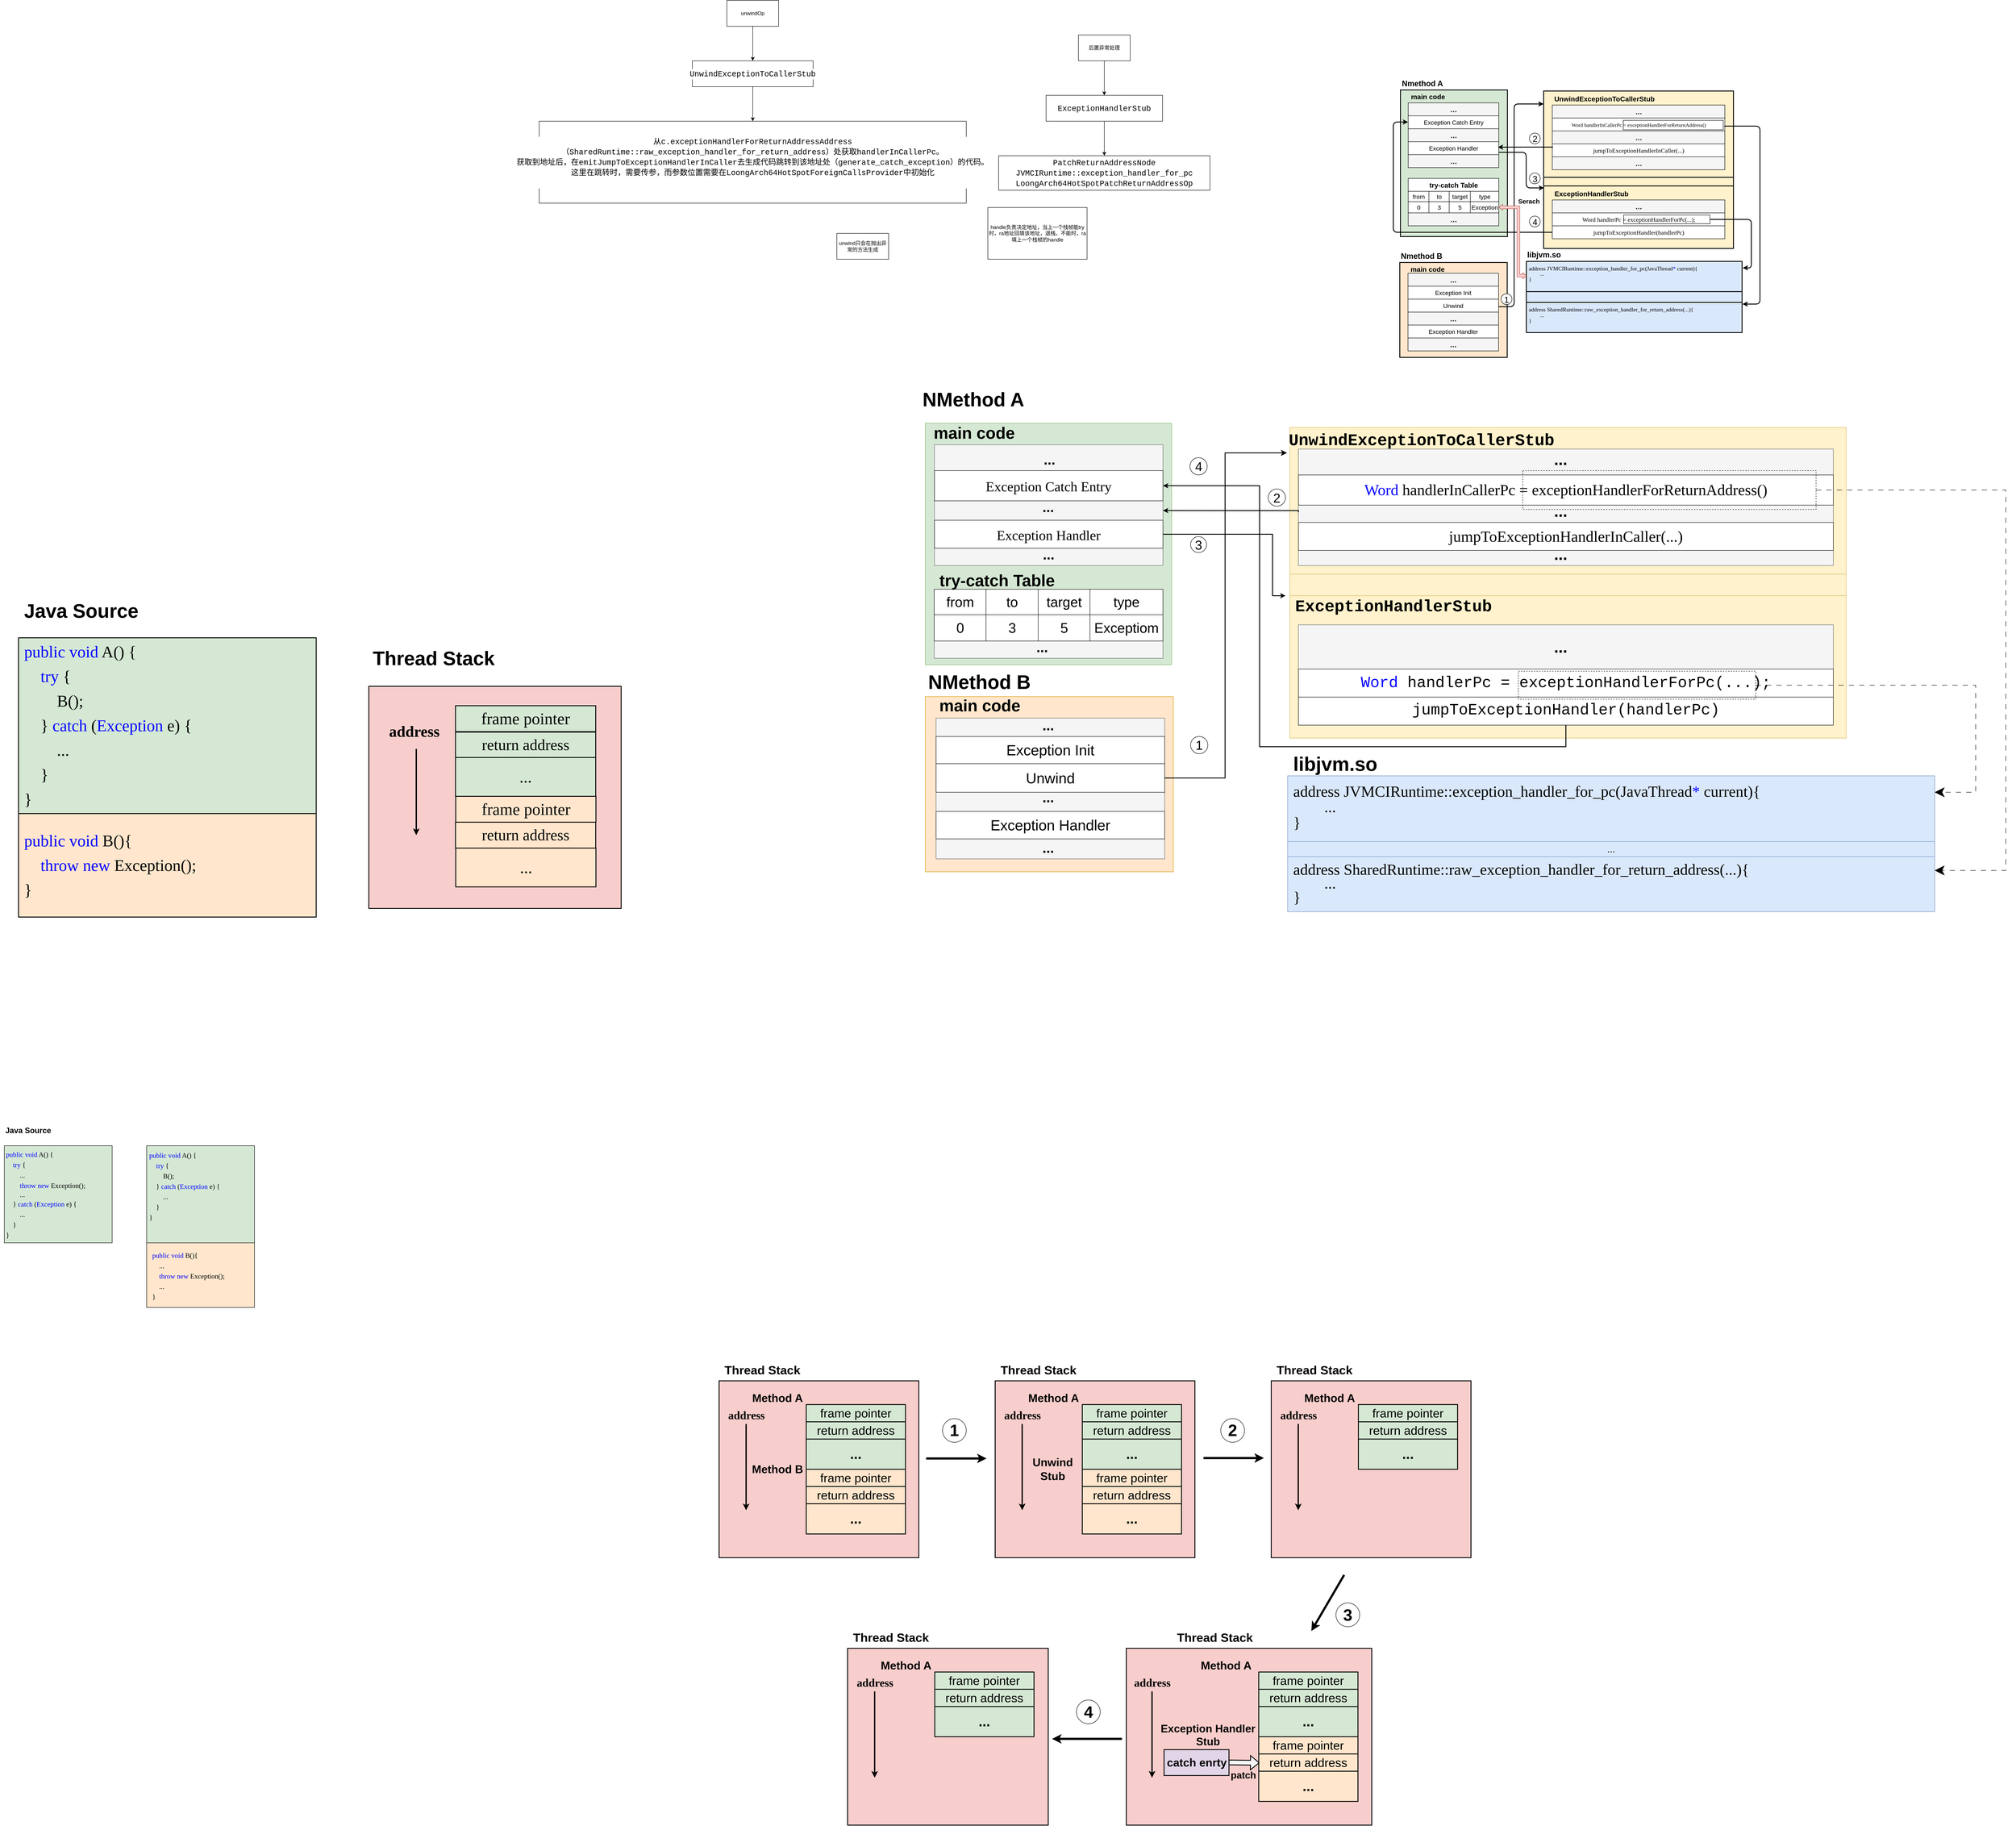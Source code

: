 <mxfile version="26.2.9">
  <diagram name="Page-1" id="4YrAdiVkWdqYPJvzFATW">
    <mxGraphModel dx="3286" dy="2032" grid="1" gridSize="10" guides="1" tooltips="1" connect="0" arrows="1" fold="1" page="1" pageScale="1" pageWidth="827" pageHeight="1169" math="0" shadow="0">
      <root>
        <mxCell id="0" />
        <mxCell id="1" parent="0" />
        <mxCell id="HK4cagfSHf1fofio1-Jj-4" value="" style="rounded=0;whiteSpace=wrap;html=1;fillColor=#fff2cc;strokeColor=#000000;strokeWidth=2;" parent="1" vertex="1">
          <mxGeometry x="1998.5" y="260" width="440" height="145" as="geometry" />
        </mxCell>
        <mxCell id="HK4cagfSHf1fofio1-Jj-2" value="" style="rounded=0;whiteSpace=wrap;html=1;fillColor=#fff2cc;strokeColor=#000000;strokeWidth=2;" parent="1" vertex="1">
          <mxGeometry x="1998.5" y="40" width="440" height="200" as="geometry" />
        </mxCell>
        <mxCell id="Ah--ztx97_iEk2Q2y2d8-46" value="" style="rounded=0;whiteSpace=wrap;html=1;fillColor=#ffe6cc;strokeColor=#000000;strokeWidth=2;" parent="1" vertex="1">
          <mxGeometry x="1665" y="437.5" width="249" height="220" as="geometry" />
        </mxCell>
        <mxCell id="Ah--ztx97_iEk2Q2y2d8-43" value="" style="rounded=0;whiteSpace=wrap;html=1;fillColor=#d5e8d4;strokeColor=#000000;strokeWidth=2;" parent="1" vertex="1">
          <mxGeometry x="1666.5" y="37.5" width="248" height="340" as="geometry" />
        </mxCell>
        <mxCell id="Yd-jyAuAfmwtTGMBvbzd-26" value="" style="rounded=0;whiteSpace=wrap;html=1;fillColor=#ffe6cc;strokeColor=#d79b00;" parent="1" vertex="1">
          <mxGeometry x="565" y="1443.75" width="575" height="406.25" as="geometry" />
        </mxCell>
        <mxCell id="Yd-jyAuAfmwtTGMBvbzd-25" value="" style="rounded=0;whiteSpace=wrap;html=1;fillColor=#d5e8d4;strokeColor=#82b366;" parent="1" vertex="1">
          <mxGeometry x="565" y="810" width="571" height="560" as="geometry" />
        </mxCell>
        <mxCell id="Yd-jyAuAfmwtTGMBvbzd-23" value="" style="rounded=0;whiteSpace=wrap;html=1;fillColor=#f8cecc;strokeColor=default;strokeWidth=2;" parent="1" vertex="1">
          <mxGeometry x="-725" y="1420" width="585" height="515" as="geometry" />
        </mxCell>
        <mxCell id="Yd-jyAuAfmwtTGMBvbzd-8" value="" style="rounded=0;whiteSpace=wrap;html=1;fillColor=#fff2cc;strokeColor=#d6b656;" parent="1" vertex="1">
          <mxGeometry x="1410" y="1210" width="1290" height="330" as="geometry" />
        </mxCell>
        <mxCell id="Yd-jyAuAfmwtTGMBvbzd-7" value="" style="rounded=0;whiteSpace=wrap;html=1;fillColor=#fff2cc;strokeColor=#d6b656;" parent="1" vertex="1">
          <mxGeometry x="1410" y="1160" width="1290" height="50" as="geometry" />
        </mxCell>
        <mxCell id="Yd-jyAuAfmwtTGMBvbzd-1" value="" style="rounded=0;whiteSpace=wrap;html=1;fillColor=#fff2cc;strokeColor=#d6b656;" parent="1" vertex="1">
          <mxGeometry x="1410" y="820" width="1290" height="340" as="geometry" />
        </mxCell>
        <mxCell id="ouLHwBcPtctMDlgviZbk-109" value="" style="rounded=0;whiteSpace=wrap;html=1;fillColor=#f5f5f5;fontColor=#333333;strokeColor=#666666;" parent="1" vertex="1">
          <mxGeometry x="585.75" y="1195" width="530.25" height="160" as="geometry" />
        </mxCell>
        <mxCell id="r-9AEfIxWcx4-3-EoZzo-4" value="" style="edgeStyle=orthogonalEdgeStyle;rounded=0;orthogonalLoop=1;jettySize=auto;html=1;" parent="1" source="r-9AEfIxWcx4-3-EoZzo-1" target="r-9AEfIxWcx4-3-EoZzo-3" edge="1">
          <mxGeometry relative="1" as="geometry" />
        </mxCell>
        <mxCell id="r-9AEfIxWcx4-3-EoZzo-1" value="unwindOp" style="rounded=0;whiteSpace=wrap;html=1;" parent="1" vertex="1">
          <mxGeometry x="105" y="-170" width="120" height="60" as="geometry" />
        </mxCell>
        <mxCell id="r-9AEfIxWcx4-3-EoZzo-7" value="" style="edgeStyle=orthogonalEdgeStyle;rounded=0;orthogonalLoop=1;jettySize=auto;html=1;" parent="1" source="r-9AEfIxWcx4-3-EoZzo-3" target="r-9AEfIxWcx4-3-EoZzo-6" edge="1">
          <mxGeometry relative="1" as="geometry" />
        </mxCell>
        <mxCell id="r-9AEfIxWcx4-3-EoZzo-3" value="&lt;div style=&quot;background-color: rgb(255, 255, 255); font-family: Consolas, &amp;quot;Courier New&amp;quot;, monospace; font-size: 18px; line-height: 24px; white-space: pre;&quot;&gt;UnwindExceptionToCallerStub&lt;/div&gt;" style="rounded=0;whiteSpace=wrap;html=1;" parent="1" vertex="1">
          <mxGeometry x="25" y="-30" width="280" height="60" as="geometry" />
        </mxCell>
        <mxCell id="r-9AEfIxWcx4-3-EoZzo-6" value="&lt;div style=&quot;background-color: rgb(255, 255, 255); font-family: Consolas, &amp;quot;Courier New&amp;quot;, monospace; font-size: 18px; line-height: 24px; white-space: pre;&quot;&gt;从&lt;span style=&quot;color: light-dark(rgb(0, 0, 0), rgb(255, 255, 255));&quot;&gt;c.exceptionHandlerForReturnAddressAddress&lt;/span&gt;&lt;/div&gt;&lt;div style=&quot;background-color: rgb(255, 255, 255); font-family: Consolas, &amp;quot;Courier New&amp;quot;, monospace; font-size: 18px; line-height: 24px; white-space: pre;&quot;&gt;&lt;span style=&quot;color: light-dark(rgb(0, 0, 0), rgb(255, 255, 255));&quot;&gt;（&lt;/span&gt;&lt;span style=&quot;color: light-dark(rgb(0, 0, 0), rgb(255, 255, 255));&quot;&gt;SharedRuntime::raw_exception_handler_for_return_address&lt;/span&gt;&lt;span style=&quot;color: light-dark(rgb(0, 0, 0), rgb(255, 255, 255));&quot;&gt;）处获取&lt;/span&gt;&lt;span style=&quot;color: light-dark(rgb(0, 0, 0), rgb(255, 255, 255));&quot;&gt;handlerInCallerPc。&lt;/span&gt;&lt;/div&gt;&lt;div style=&quot;background-color: rgb(255, 255, 255); font-family: Consolas, &amp;quot;Courier New&amp;quot;, monospace; font-size: 18px; line-height: 24px; white-space: pre;&quot;&gt;&lt;span style=&quot;color: light-dark(rgb(0, 0, 0), rgb(255, 255, 255));&quot;&gt;获取到地址后，在&lt;/span&gt;&lt;span style=&quot;color: light-dark(rgb(0, 0, 0), rgb(255, 255, 255));&quot;&gt;emitJumpToExceptionHandlerInCaller去生成代码跳转到该地址处（&lt;/span&gt;&lt;span style=&quot;color: light-dark(rgb(0, 0, 0), rgb(255, 255, 255));&quot;&gt;generate_catch_exception&lt;/span&gt;&lt;span style=&quot;color: light-dark(rgb(0, 0, 0), rgb(255, 255, 255)); background-color: light-dark(rgb(255, 255, 255), rgb(18, 18, 18));&quot;&gt;）的代码。&lt;/span&gt;&lt;/div&gt;&lt;div style=&quot;background-color: rgb(255, 255, 255); font-family: Consolas, &amp;quot;Courier New&amp;quot;, monospace; font-size: 18px; line-height: 24px; white-space: pre;&quot;&gt;&lt;span style=&quot;color: light-dark(rgb(0, 0, 0), rgb(255, 255, 255));&quot;&gt;这里在跳转时，需要传参，而参数位置需要在&lt;/span&gt;&lt;span style=&quot;color: light-dark(rgb(0, 0, 0), rgb(255, 255, 255));&quot;&gt;LoongArch64HotSpotForeignCallsProvider中初始化&lt;/span&gt;&lt;/div&gt;&lt;div style=&quot;background-color: rgb(255, 255, 255); font-family: Consolas, &amp;quot;Courier New&amp;quot;, monospace; font-size: 18px; line-height: 24px; white-space: pre;&quot;&gt;&lt;span style=&quot;color: light-dark(rgb(0, 0, 0), rgb(255, 255, 255));&quot;&gt;&lt;br&gt;&lt;/span&gt;&lt;/div&gt;" style="rounded=0;whiteSpace=wrap;html=1;" parent="1" vertex="1">
          <mxGeometry x="-330" y="110" width="990" height="190" as="geometry" />
        </mxCell>
        <mxCell id="r-9AEfIxWcx4-3-EoZzo-10" value="" style="edgeStyle=orthogonalEdgeStyle;rounded=0;orthogonalLoop=1;jettySize=auto;html=1;" parent="1" source="r-9AEfIxWcx4-3-EoZzo-8" target="r-9AEfIxWcx4-3-EoZzo-9" edge="1">
          <mxGeometry relative="1" as="geometry" />
        </mxCell>
        <mxCell id="r-9AEfIxWcx4-3-EoZzo-8" value="后置异常处理" style="rounded=0;whiteSpace=wrap;html=1;" parent="1" vertex="1">
          <mxGeometry x="920" y="-90" width="120" height="60" as="geometry" />
        </mxCell>
        <mxCell id="r-9AEfIxWcx4-3-EoZzo-12" value="" style="edgeStyle=orthogonalEdgeStyle;rounded=0;orthogonalLoop=1;jettySize=auto;html=1;" parent="1" source="r-9AEfIxWcx4-3-EoZzo-9" target="r-9AEfIxWcx4-3-EoZzo-11" edge="1">
          <mxGeometry relative="1" as="geometry" />
        </mxCell>
        <mxCell id="r-9AEfIxWcx4-3-EoZzo-9" value="&lt;div style=&quot;background-color: rgb(255, 255, 255); font-family: Consolas, &amp;quot;Courier New&amp;quot;, monospace; font-size: 18px; line-height: 24px; white-space: pre;&quot;&gt;ExceptionHandlerStub&lt;/div&gt;" style="whiteSpace=wrap;html=1;rounded=0;" parent="1" vertex="1">
          <mxGeometry x="845" y="50" width="270" height="60" as="geometry" />
        </mxCell>
        <mxCell id="r-9AEfIxWcx4-3-EoZzo-11" value="&lt;div style=&quot;background-color: rgb(255, 255, 255); font-family: Consolas, &amp;quot;Courier New&amp;quot;, monospace; font-size: 18px; line-height: 24px; white-space: pre;&quot;&gt;PatchReturnAddressNode&lt;/div&gt;&lt;div style=&quot;background-color: rgb(255, 255, 255); font-family: Consolas, &amp;quot;Courier New&amp;quot;, monospace; font-size: 18px; line-height: 24px; white-space: pre;&quot;&gt;&lt;div style=&quot;line-height: 24px;&quot;&gt;JVMCIRuntime::exception_handler_for_pc&lt;/div&gt;&lt;div style=&quot;line-height: 24px;&quot;&gt;&lt;div style=&quot;line-height: 24px;&quot;&gt;LoongArch64HotSpotPatchReturnAddressOp&lt;/div&gt;&lt;/div&gt;&lt;/div&gt;" style="whiteSpace=wrap;html=1;rounded=0;" parent="1" vertex="1">
          <mxGeometry x="735" y="190" width="490" height="80" as="geometry" />
        </mxCell>
        <mxCell id="r-9AEfIxWcx4-3-EoZzo-14" value="handle负责决定地址，当上一个栈帧能try时，ra地址回填该地址，退栈。不能时，ra填上一个栈帧的handle" style="whiteSpace=wrap;html=1;" parent="1" vertex="1">
          <mxGeometry x="710" y="310" width="230" height="120" as="geometry" />
        </mxCell>
        <mxCell id="r-9AEfIxWcx4-3-EoZzo-15" value="unwind只会在抛出异常的方法生成" style="whiteSpace=wrap;html=1;" parent="1" vertex="1">
          <mxGeometry x="360" y="370" width="120" height="60" as="geometry" />
        </mxCell>
        <mxCell id="EBi-hcrwRFbOIUl8jDD--5" value="&lt;div style=&quot;white-space: pre; line-height: 150%;&quot;&gt;&lt;div&gt;&lt;font face=&quot;Verdana&quot; style=&quot;line-height: 150%; font-size: 38px;&quot;&gt;&lt;span style=&quot;color: rgb(0, 0, 255);&quot;&gt;public&lt;/span&gt; &lt;span style=&quot;color: rgb(0, 0, 255);&quot;&gt;void&lt;/span&gt; B(){&lt;/font&gt;&lt;/div&gt;&lt;div&gt;&lt;font face=&quot;Verdana&quot; style=&quot;line-height: 150%; font-size: 38px;&quot;&gt;&amp;nbsp; &amp;nbsp; &lt;span style=&quot;color: rgb(0, 0, 255);&quot;&gt;throw&lt;/span&gt; &lt;span style=&quot;color: rgb(0, 0, 255);&quot;&gt;new&lt;/span&gt; Exception();&lt;/font&gt;&lt;/div&gt;&lt;div&gt;&lt;font face=&quot;Verdana&quot; style=&quot;line-height: 150%; font-size: 38px;&quot;&gt;}&lt;/font&gt;&lt;/div&gt;&lt;/div&gt;" style="rounded=0;whiteSpace=wrap;html=1;align=left;fillColor=#ffe6cc;strokeColor=#000000;spacing=13;strokeWidth=2;" parent="1" vertex="1">
          <mxGeometry x="-1537" y="1715" width="690" height="240" as="geometry" />
        </mxCell>
        <mxCell id="EBi-hcrwRFbOIUl8jDD--7" value="&lt;div style=&quot;white-space: pre; line-height: 150%;&quot;&gt;&lt;div&gt;&lt;font face=&quot;Verdana&quot; style=&quot;line-height: 150%; font-size: 38px;&quot;&gt;&lt;span style=&quot;color: rgb(0, 0, 255);&quot;&gt;public&lt;/span&gt; &lt;span style=&quot;color: rgb(0, 0, 255);&quot;&gt;void&lt;/span&gt; A() {&lt;/font&gt;&lt;/div&gt;&lt;div&gt;&lt;font face=&quot;Verdana&quot; style=&quot;line-height: 150%; font-size: 38px;&quot;&gt;&amp;nbsp; &amp;nbsp; &lt;span style=&quot;background-color: light-dark(rgb(213, 232, 212), rgb(255, 255, 255));&quot;&gt;&lt;span style=&quot;color: rgb(0, 0, 255);&quot;&gt;try&lt;/span&gt;&lt;span style=&quot;color: light-dark(rgb(0, 0, 0), rgb(255, 255, 255));&quot;&gt; {&lt;/span&gt;&lt;/span&gt;&lt;/font&gt;&lt;/div&gt;&lt;div&gt;&lt;div&gt;&lt;font face=&quot;Verdana&quot; style=&quot;background-color: light-dark(rgb(213, 232, 212), rgb(255, 255, 255)); line-height: 150%; font-size: 38px;&quot;&gt;&amp;nbsp; &amp;nbsp;     B();&lt;/font&gt;&lt;/div&gt;&lt;div&gt;&lt;font face=&quot;Verdana&quot; style=&quot;background-color: light-dark(rgb(213, 232, 212), rgb(255, 255, 255)); line-height: 150%; font-size: 38px;&quot;&gt;    } &lt;span style=&quot;color: rgb(0, 0, 255);&quot;&gt;catch&lt;/span&gt; (&lt;span style=&quot;color: rgb(0, 0, 255);&quot;&gt;Exception&lt;/span&gt; e) {&lt;/font&gt;&lt;/div&gt;&lt;div&gt;&lt;font face=&quot;Verdana&quot; style=&quot;background-color: light-dark(rgb(213, 232, 212), rgb(255, 255, 255)); line-height: 150%; font-size: 38px;&quot;&gt;&amp;nbsp; &amp;nbsp;     &lt;font style=&quot;color: rgb(0, 0, 0);&quot;&gt;...&lt;/font&gt;&lt;/font&gt;&lt;/div&gt;&lt;/div&gt;&lt;div&gt;&lt;font face=&quot;Verdana&quot; style=&quot;line-height: 150%; font-size: 38px;&quot;&gt;&lt;span style=&quot;color: light-dark(rgb(0, 0, 0), rgb(255, 255, 255)); background-color: light-dark(rgb(213, 232, 212), rgb(255, 255, 255));&quot;&gt;    }&lt;/span&gt;&lt;/font&gt;&lt;/div&gt;&lt;div&gt;&lt;font face=&quot;Verdana&quot; style=&quot;line-height: 150%; font-size: 38px;&quot;&gt;}&lt;/font&gt;&lt;/div&gt;&lt;/div&gt;" style="rounded=0;whiteSpace=wrap;html=1;align=left;fillColor=#d5e8d4;strokeColor=#000000;spacing=13;strokeWidth=2;" parent="1" vertex="1">
          <mxGeometry x="-1537" y="1307.5" width="690" height="407.5" as="geometry" />
        </mxCell>
        <mxCell id="EBi-hcrwRFbOIUl8jDD--14" value="" style="rounded=0;whiteSpace=wrap;html=1;fillColor=#f5f5f5;fontColor=#333333;strokeColor=#666666;" parent="1" vertex="1">
          <mxGeometry x="590" y="1493.75" width="530" height="326.25" as="geometry" />
        </mxCell>
        <mxCell id="EBi-hcrwRFbOIUl8jDD--15" value="&lt;font&gt;Exception Init&lt;/font&gt;" style="rounded=0;whiteSpace=wrap;html=1;fontSize=34;" parent="1" vertex="1">
          <mxGeometry x="590" y="1536.25" width="530" height="63.75" as="geometry" />
        </mxCell>
        <mxCell id="EBi-hcrwRFbOIUl8jDD--16" value="&lt;b&gt;&lt;font style=&quot;font-size: 45px;&quot;&gt;NMethod B&lt;/font&gt;&lt;/b&gt;" style="text;html=1;align=center;verticalAlign=middle;resizable=0;points=[];autosize=1;strokeColor=none;fillColor=none;" parent="1" vertex="1">
          <mxGeometry x="560" y="1375" width="260" height="70" as="geometry" />
        </mxCell>
        <mxCell id="EBi-hcrwRFbOIUl8jDD--17" value="&lt;b&gt;&lt;font&gt;main code&lt;/font&gt;&lt;/b&gt;" style="text;html=1;align=center;verticalAlign=middle;resizable=0;points=[];autosize=1;strokeColor=none;fillColor=none;fontSize=38;" parent="1" vertex="1">
          <mxGeometry x="586.25" y="1435" width="210" height="60" as="geometry" />
        </mxCell>
        <mxCell id="EBi-hcrwRFbOIUl8jDD--21" value="&lt;b&gt;&lt;font&gt;...&lt;/font&gt;&lt;/b&gt;" style="text;html=1;align=center;verticalAlign=middle;whiteSpace=wrap;rounded=0;fontSize=32;" parent="1" vertex="1">
          <mxGeometry x="820" y="1496.25" width="60" height="30" as="geometry" />
        </mxCell>
        <mxCell id="EBi-hcrwRFbOIUl8jDD--22" value="&lt;b&gt;&lt;font&gt;...&lt;/font&gt;&lt;/b&gt;" style="text;html=1;align=center;verticalAlign=middle;whiteSpace=wrap;rounded=0;fontSize=32;" parent="1" vertex="1">
          <mxGeometry x="820" y="1662.5" width="60" height="30" as="geometry" />
        </mxCell>
        <mxCell id="EBi-hcrwRFbOIUl8jDD--23" value="&lt;b&gt;&lt;font&gt;...&lt;/font&gt;&lt;/b&gt;" style="text;html=1;align=center;verticalAlign=middle;whiteSpace=wrap;rounded=0;fontSize=32;" parent="1" vertex="1">
          <mxGeometry x="820" y="1780" width="60" height="30" as="geometry" />
        </mxCell>
        <mxCell id="ouLHwBcPtctMDlgviZbk-4" value="&lt;font face=&quot;Verdana&quot; style=&quot;font-size: 36px;&quot;&gt;return address&lt;/font&gt;" style="rounded=0;whiteSpace=wrap;html=1;fillColor=#d5e8d4;strokeColor=#000000;strokeWidth=2;" parent="1" vertex="1">
          <mxGeometry x="-524" y="1526.25" width="325" height="60" as="geometry" />
        </mxCell>
        <mxCell id="ouLHwBcPtctMDlgviZbk-5" value="&lt;font face=&quot;Verdana&quot; style=&quot;font-size: 38px;&quot;&gt;frame pointer&lt;/font&gt;" style="rounded=0;whiteSpace=wrap;html=1;fillColor=#d5e8d4;strokeColor=#000000;spacing=13;strokeWidth=2;" parent="1" vertex="1">
          <mxGeometry x="-524" y="1465" width="325" height="60" as="geometry" />
        </mxCell>
        <mxCell id="ouLHwBcPtctMDlgviZbk-6" value="&lt;span style=&quot;font-family: Verdana; font-size: 38px; text-align: left; white-space: pre; background-color: rgb(213, 232, 212);&quot;&gt;...&lt;/span&gt;" style="rounded=0;whiteSpace=wrap;html=1;fillColor=#d5e8d4;strokeColor=#000000;strokeWidth=2;" parent="1" vertex="1">
          <mxGeometry x="-524" y="1585" width="325" height="90" as="geometry" />
        </mxCell>
        <mxCell id="ouLHwBcPtctMDlgviZbk-41" value="" style="rounded=0;whiteSpace=wrap;html=1;fillColor=#f5f5f5;fontColor=#333333;strokeColor=#666666;" parent="1" vertex="1">
          <mxGeometry x="586.25" y="860" width="529.75" height="280" as="geometry" />
        </mxCell>
        <mxCell id="ouLHwBcPtctMDlgviZbk-42" value="&lt;font style=&quot;font-size: 32px;&quot; face=&quot;Verdana&quot;&gt;Exception Catch Entry&lt;/font&gt;" style="rounded=0;whiteSpace=wrap;html=1;fontSize=38;" parent="1" vertex="1">
          <mxGeometry x="586.25" y="920" width="529.75" height="70" as="geometry" />
        </mxCell>
        <mxCell id="ouLHwBcPtctMDlgviZbk-43" value="&lt;b&gt;&lt;font&gt;NMethod A&lt;/font&gt;&lt;/b&gt;" style="text;html=1;align=center;verticalAlign=middle;resizable=0;points=[];autosize=1;strokeColor=none;fillColor=none;fontSize=45;" parent="1" vertex="1">
          <mxGeometry x="546" y="720" width="260" height="70" as="geometry" />
        </mxCell>
        <mxCell id="ouLHwBcPtctMDlgviZbk-44" value="&lt;b&gt;&lt;font&gt;main code&lt;/font&gt;&lt;/b&gt;" style="text;html=1;align=center;verticalAlign=middle;resizable=0;points=[];autosize=1;strokeColor=none;fillColor=none;fontSize=38;" parent="1" vertex="1">
          <mxGeometry x="572.75" y="802.5" width="210" height="60" as="geometry" />
        </mxCell>
        <mxCell id="nb-IQWLhUaKO_YwvdvKN-8" style="edgeStyle=orthogonalEdgeStyle;rounded=0;orthogonalLoop=1;jettySize=auto;html=1;strokeWidth=2;" parent="1" source="ouLHwBcPtctMDlgviZbk-45" edge="1">
          <mxGeometry relative="1" as="geometry">
            <mxPoint x="1400" y="1210" as="targetPoint" />
            <Array as="points">
              <mxPoint x="1370" y="1068" />
              <mxPoint x="1370" y="1210" />
              <mxPoint x="1400" y="1210" />
            </Array>
          </mxGeometry>
        </mxCell>
        <mxCell id="ouLHwBcPtctMDlgviZbk-45" value="&lt;font style=&quot;font-size: 32px;&quot; face=&quot;Verdana&quot;&gt;Exception Handler&lt;/font&gt;" style="rounded=0;whiteSpace=wrap;html=1;fontSize=38;" parent="1" vertex="1">
          <mxGeometry x="586.25" y="1035" width="529.75" height="65" as="geometry" />
        </mxCell>
        <mxCell id="ouLHwBcPtctMDlgviZbk-46" value="&lt;b&gt;&lt;font&gt;...&lt;/font&gt;&lt;/b&gt;" style="text;html=1;align=center;verticalAlign=middle;whiteSpace=wrap;rounded=0;fontSize=32;" parent="1" vertex="1">
          <mxGeometry x="822.5" y="880" width="60" height="30" as="geometry" />
        </mxCell>
        <mxCell id="ouLHwBcPtctMDlgviZbk-47" value="&lt;b&gt;&lt;font&gt;...&lt;/font&gt;&lt;/b&gt;" style="text;html=1;align=center;verticalAlign=middle;whiteSpace=wrap;rounded=0;fontSize=32;" parent="1" vertex="1">
          <mxGeometry x="820" y="990" width="60" height="30" as="geometry" />
        </mxCell>
        <mxCell id="ouLHwBcPtctMDlgviZbk-48" value="&lt;b&gt;&lt;font&gt;...&lt;/font&gt;&lt;/b&gt;" style="text;html=1;align=center;verticalAlign=middle;whiteSpace=wrap;rounded=0;fontSize=32;" parent="1" vertex="1">
          <mxGeometry x="821.13" y="1100" width="60" height="30" as="geometry" />
        </mxCell>
        <mxCell id="ouLHwBcPtctMDlgviZbk-59" value="" style="shape=table;startSize=0;container=1;collapsible=0;childLayout=tableLayout;fontSize=16;" parent="1" vertex="1">
          <mxGeometry x="585.75" y="1195" width="530.25" height="120" as="geometry" />
        </mxCell>
        <mxCell id="ouLHwBcPtctMDlgviZbk-75" style="shape=tableRow;horizontal=0;startSize=0;swimlaneHead=0;swimlaneBody=0;strokeColor=inherit;top=0;left=0;bottom=0;right=0;collapsible=0;dropTarget=0;fillColor=none;points=[[0,0.5],[1,0.5]];portConstraint=eastwest;fontSize=16;" parent="ouLHwBcPtctMDlgviZbk-59" vertex="1">
          <mxGeometry width="530.25" height="59" as="geometry" />
        </mxCell>
        <mxCell id="ouLHwBcPtctMDlgviZbk-76" value="&lt;font&gt;from&lt;/font&gt;" style="shape=partialRectangle;html=1;whiteSpace=wrap;connectable=0;strokeColor=inherit;overflow=hidden;fillColor=none;top=0;left=0;bottom=0;right=0;pointerEvents=1;fontSize=32;" parent="ouLHwBcPtctMDlgviZbk-75" vertex="1">
          <mxGeometry width="120" height="59" as="geometry">
            <mxRectangle width="120" height="59" as="alternateBounds" />
          </mxGeometry>
        </mxCell>
        <mxCell id="ouLHwBcPtctMDlgviZbk-77" value="&lt;font&gt;to&lt;/font&gt;" style="shape=partialRectangle;html=1;whiteSpace=wrap;connectable=0;strokeColor=inherit;overflow=hidden;fillColor=none;top=0;left=0;bottom=0;right=0;pointerEvents=1;fontSize=32;" parent="ouLHwBcPtctMDlgviZbk-75" vertex="1">
          <mxGeometry x="120" width="121" height="59" as="geometry">
            <mxRectangle width="121" height="59" as="alternateBounds" />
          </mxGeometry>
        </mxCell>
        <mxCell id="ouLHwBcPtctMDlgviZbk-81" value="&lt;font&gt;target&lt;/font&gt;" style="shape=partialRectangle;html=1;whiteSpace=wrap;connectable=0;strokeColor=inherit;overflow=hidden;fillColor=none;top=0;left=0;bottom=0;right=0;pointerEvents=1;fontSize=32;" parent="ouLHwBcPtctMDlgviZbk-75" vertex="1">
          <mxGeometry x="241" width="120" height="59" as="geometry">
            <mxRectangle width="120" height="59" as="alternateBounds" />
          </mxGeometry>
        </mxCell>
        <mxCell id="ouLHwBcPtctMDlgviZbk-82" value="&lt;font&gt;type&lt;/font&gt;" style="shape=partialRectangle;html=1;whiteSpace=wrap;connectable=0;strokeColor=inherit;overflow=hidden;fillColor=none;top=0;left=0;bottom=0;right=0;pointerEvents=1;fontSize=32;" parent="ouLHwBcPtctMDlgviZbk-75" vertex="1">
          <mxGeometry x="361" width="169" height="59" as="geometry">
            <mxRectangle width="169" height="59" as="alternateBounds" />
          </mxGeometry>
        </mxCell>
        <mxCell id="ouLHwBcPtctMDlgviZbk-83" style="shape=tableRow;horizontal=0;startSize=0;swimlaneHead=0;swimlaneBody=0;strokeColor=inherit;top=0;left=0;bottom=0;right=0;collapsible=0;dropTarget=0;fillColor=none;points=[[0,0.5],[1,0.5]];portConstraint=eastwest;fontSize=16;" parent="ouLHwBcPtctMDlgviZbk-59" vertex="1">
          <mxGeometry y="59" width="530.25" height="61" as="geometry" />
        </mxCell>
        <mxCell id="ouLHwBcPtctMDlgviZbk-84" value="0" style="shape=partialRectangle;html=1;whiteSpace=wrap;connectable=0;strokeColor=inherit;overflow=hidden;fillColor=none;top=0;left=0;bottom=0;right=0;pointerEvents=1;fontSize=32;" parent="ouLHwBcPtctMDlgviZbk-83" vertex="1">
          <mxGeometry width="120" height="61" as="geometry">
            <mxRectangle width="120" height="61" as="alternateBounds" />
          </mxGeometry>
        </mxCell>
        <mxCell id="ouLHwBcPtctMDlgviZbk-85" value="3" style="shape=partialRectangle;html=1;whiteSpace=wrap;connectable=0;strokeColor=inherit;overflow=hidden;fillColor=none;top=0;left=0;bottom=0;right=0;pointerEvents=1;fontSize=32;" parent="ouLHwBcPtctMDlgviZbk-83" vertex="1">
          <mxGeometry x="120" width="121" height="61" as="geometry">
            <mxRectangle width="121" height="61" as="alternateBounds" />
          </mxGeometry>
        </mxCell>
        <mxCell id="ouLHwBcPtctMDlgviZbk-86" value="5" style="shape=partialRectangle;html=1;whiteSpace=wrap;connectable=0;strokeColor=inherit;overflow=hidden;fillColor=none;top=0;left=0;bottom=0;right=0;pointerEvents=1;fontSize=32;" parent="ouLHwBcPtctMDlgviZbk-83" vertex="1">
          <mxGeometry x="241" width="120" height="61" as="geometry">
            <mxRectangle width="120" height="61" as="alternateBounds" />
          </mxGeometry>
        </mxCell>
        <mxCell id="ouLHwBcPtctMDlgviZbk-87" value="Exceptiom" style="shape=partialRectangle;html=1;whiteSpace=wrap;connectable=0;strokeColor=inherit;overflow=hidden;fillColor=none;top=0;left=0;bottom=0;right=0;pointerEvents=1;fontSize=32;" parent="ouLHwBcPtctMDlgviZbk-83" vertex="1">
          <mxGeometry x="361" width="169" height="61" as="geometry">
            <mxRectangle width="169" height="61" as="alternateBounds" />
          </mxGeometry>
        </mxCell>
        <mxCell id="ouLHwBcPtctMDlgviZbk-110" value="&lt;b&gt;&lt;font style=&quot;font-size: 38px;&quot;&gt;try-catch Table&lt;/font&gt;&lt;/b&gt;" style="text;html=1;align=center;verticalAlign=middle;resizable=0;points=[];autosize=1;strokeColor=none;fillColor=none;" parent="1" vertex="1">
          <mxGeometry x="586.25" y="1145" width="290" height="60" as="geometry" />
        </mxCell>
        <mxCell id="ouLHwBcPtctMDlgviZbk-111" value="&lt;div style=&quot;line-height: 24px;&quot;&gt;&lt;div style=&quot;white-space: pre;&quot;&gt;&lt;div style=&quot;line-height: 24px;&quot;&gt;&lt;div style=&quot;line-height: 24px;&quot;&gt;&lt;span style=&quot;background-color: light-dark(rgb(218, 232, 252), rgb(18, 18, 18));&quot;&gt;&lt;font face=&quot;Verdana&quot; style=&quot;font-size: 36px;&quot;&gt;address SharedRuntime::raw_exception_handler_for_return_address(...){&lt;/font&gt;&lt;/span&gt;&lt;/div&gt;&lt;div style=&quot;line-height: 24px;&quot;&gt;&lt;span style=&quot;background-color: light-dark(rgb(218, 232, 252), rgb(18, 18, 18));&quot;&gt;&lt;font face=&quot;Verdana&quot; style=&quot;font-size: 36px;&quot;&gt;&lt;span style=&quot;white-space: pre;&quot;&gt;&#x9;&lt;/span&gt;...&lt;br&gt;&lt;/font&gt;&lt;/span&gt;&lt;/div&gt;&lt;div style=&quot;line-height: 24px;&quot;&gt;&lt;span style=&quot;background-color: light-dark(rgb(218, 232, 252), rgb(18, 18, 18));&quot;&gt;&lt;font face=&quot;Verdana&quot; style=&quot;font-size: 36px;&quot;&gt;}&lt;/font&gt;&lt;/span&gt;&lt;/div&gt;&lt;/div&gt;&lt;/div&gt;&lt;/div&gt;" style="rounded=0;whiteSpace=wrap;html=1;fillColor=#dae8fc;strokeColor=#6c8ebf;align=left;verticalAlign=top;spacing=13;" parent="1" vertex="1">
          <mxGeometry x="1405" y="1815" width="1500" height="127.5" as="geometry" />
        </mxCell>
        <mxCell id="ouLHwBcPtctMDlgviZbk-112" value="&lt;font style=&quot;font-size: 45px;&quot;&gt;&lt;b&gt;libjvm.so&lt;/b&gt;&lt;/font&gt;" style="text;html=1;align=center;verticalAlign=middle;resizable=0;points=[];autosize=1;strokeColor=none;fillColor=none;fontSize=28;" parent="1" vertex="1">
          <mxGeometry x="1405" y="1565" width="220" height="70" as="geometry" />
        </mxCell>
        <mxCell id="ouLHwBcPtctMDlgviZbk-113" value="&lt;font style=&quot;font-size: 22px;&quot;&gt;...&lt;/font&gt;" style="rounded=0;whiteSpace=wrap;html=1;fillColor=#dae8fc;strokeColor=#6c8ebf;" parent="1" vertex="1">
          <mxGeometry x="1405" y="1780" width="1500" height="35" as="geometry" />
        </mxCell>
        <mxCell id="ouLHwBcPtctMDlgviZbk-114" value="&lt;div style=&quot;forced-color-adjust: none; color: rgb(0, 0, 0); font-style: normal; font-variant-ligatures: normal; font-variant-caps: normal; font-weight: 400; letter-spacing: normal; orphans: 2; text-indent: 0px; text-transform: none; widows: 2; word-spacing: 0px; -webkit-text-stroke-width: 0px; white-space: pre; text-decoration-thickness: initial; text-decoration-style: initial; text-decoration-color: initial;&quot;&gt;&lt;div style=&quot;line-height: 100%;&quot;&gt;&lt;div&gt;&lt;span style=&quot;background-color: light-dark(rgb(218, 232, 252), rgb(237, 237, 237));&quot;&gt;&lt;font face=&quot;Verdana&quot; style=&quot;line-height: 100%; font-size: 36px;&quot;&gt;address JVMCIRuntime::exception_handler_for_pc(JavaThread&lt;span style=&quot;color: rgb(0, 0, 255);&quot;&gt;*&lt;/span&gt; current){&lt;/font&gt;&lt;/span&gt;&lt;/div&gt;&lt;div&gt;&lt;span style=&quot;background-color: light-dark(rgb(218, 232, 252), rgb(237, 237, 237));&quot;&gt;&lt;font face=&quot;Verdana&quot; style=&quot;line-height: 100%; font-size: 36px;&quot;&gt;&#x9;...&lt;br&gt;&lt;/font&gt;&lt;/span&gt;&lt;/div&gt;&lt;div&gt;&lt;span style=&quot;background-color: light-dark(rgb(218, 232, 252), rgb(237, 237, 237));&quot;&gt;&lt;font face=&quot;Verdana&quot; style=&quot;line-height: 100%; font-size: 36px;&quot;&gt;}&lt;/font&gt;&lt;/span&gt;&lt;/div&gt;&lt;/div&gt;&lt;/div&gt;" style="text;whiteSpace=wrap;html=1;fillColor=#dae8fc;strokeColor=#6c8ebf;spacing=13;verticalAlign=top;align=left;" parent="1" vertex="1">
          <mxGeometry x="1405" y="1627.5" width="1500" height="152.5" as="geometry" />
        </mxCell>
        <mxCell id="ouLHwBcPtctMDlgviZbk-121" value="&lt;span style=&quot;font-family: Consolas, &amp;quot;Courier New&amp;quot;, monospace; white-space-collapse: preserve; background-color: light-dark(rgb(255, 242, 204), rgb(255, 255, 255));&quot;&gt;&lt;font style=&quot;font-size: 38px;&quot;&gt;&lt;b style=&quot;&quot;&gt;UnwindExceptionToCallerStub&lt;/b&gt;&lt;/font&gt;&lt;/span&gt;" style="text;html=1;align=center;verticalAlign=middle;resizable=0;points=[];autosize=1;strokeColor=none;fillColor=none;" parent="1" vertex="1">
          <mxGeometry x="1420" y="820" width="590" height="60" as="geometry" />
        </mxCell>
        <mxCell id="ouLHwBcPtctMDlgviZbk-122" value="" style="rounded=0;whiteSpace=wrap;html=1;fillColor=#f5f5f5;fontColor=#333333;strokeColor=#666666;" parent="1" vertex="1">
          <mxGeometry x="1430" y="870" width="1240" height="270" as="geometry" />
        </mxCell>
        <mxCell id="ouLHwBcPtctMDlgviZbk-123" value="&lt;div style=&quot;background-color: rgb(255, 255, 255); line-height: 24px; white-space: pre;&quot;&gt;&lt;font face=&quot;Verdana&quot; style=&quot;font-size: 36px; line-height: 100%;&quot;&gt;&lt;span style=&quot;color: rgb(0, 0, 255);&quot;&gt;Word&lt;/span&gt; handlerInCallerPc = exceptionHandlerForReturnAddress()&lt;/font&gt;&lt;/div&gt;" style="rounded=0;whiteSpace=wrap;html=1;" parent="1" vertex="1">
          <mxGeometry x="1430" y="930" width="1240" height="70" as="geometry" />
        </mxCell>
        <mxCell id="Yd-jyAuAfmwtTGMBvbzd-15" style="edgeStyle=orthogonalEdgeStyle;rounded=0;orthogonalLoop=1;jettySize=auto;html=1;entryX=1;entryY=0.75;entryDx=0;entryDy=0;exitX=0;exitY=0.5;exitDx=0;exitDy=0;strokeWidth=2;" parent="1" edge="1">
          <mxGeometry relative="1" as="geometry">
            <mxPoint x="1430" y="1016.3" as="sourcePoint" />
            <mxPoint x="1116" y="1012.55" as="targetPoint" />
            <Array as="points">
              <mxPoint x="1430" y="1012.55" />
            </Array>
          </mxGeometry>
        </mxCell>
        <mxCell id="ouLHwBcPtctMDlgviZbk-124" value="&lt;div style=&quot;background-color: rgb(255, 255, 255); line-height: 24px; white-space: pre;&quot;&gt;&lt;font face=&quot;Verdana&quot; style=&quot;font-size: 36px; line-height: 100%;&quot;&gt;jumpToExceptionHandlerInCaller(...)&lt;/font&gt;&lt;/div&gt;" style="rounded=0;whiteSpace=wrap;html=1;" parent="1" vertex="1">
          <mxGeometry x="1430" y="1040" width="1240" height="65" as="geometry" />
        </mxCell>
        <mxCell id="ouLHwBcPtctMDlgviZbk-128" value="&lt;span style=&quot;font-family: Consolas, &amp;quot;Courier New&amp;quot;, monospace; white-space-collapse: preserve; background-color: light-dark(rgb(255, 242, 204), rgb(255, 255, 255));&quot;&gt;&lt;font style=&quot;font-size: 38px;&quot;&gt;&lt;b style=&quot;&quot;&gt;ExceptionHandlerStub&lt;/b&gt;&lt;/font&gt;&lt;/span&gt;" style="text;html=1;align=center;verticalAlign=middle;resizable=0;points=[];autosize=1;strokeColor=none;fillColor=none;" parent="1" vertex="1">
          <mxGeometry x="1430" y="1205" width="440" height="60" as="geometry" />
        </mxCell>
        <mxCell id="ouLHwBcPtctMDlgviZbk-129" value="" style="rounded=0;whiteSpace=wrap;html=1;fillColor=#f5f5f5;fontColor=#333333;strokeColor=#666666;" parent="1" vertex="1">
          <mxGeometry x="1430" y="1277.5" width="1240" height="180" as="geometry" />
        </mxCell>
        <mxCell id="ouLHwBcPtctMDlgviZbk-130" value="&lt;div style=&quot;background-color: rgb(255, 255, 255); font-family: Consolas, &amp;quot;Courier New&amp;quot;, monospace; line-height: 24px; white-space: pre;&quot;&gt;&lt;div style=&quot;line-height: 24px;&quot;&gt;&lt;font style=&quot;font-size: 36px;&quot;&gt;&lt;span style=&quot;color: rgb(0, 0, 255);&quot;&gt;Word&lt;/span&gt; handlerPc = exceptionHandlerForPc(...);&lt;/font&gt;&lt;/div&gt;&lt;/div&gt;" style="rounded=0;whiteSpace=wrap;html=1;" parent="1" vertex="1">
          <mxGeometry x="1430" y="1380" width="1240" height="70" as="geometry" />
        </mxCell>
        <mxCell id="Yd-jyAuAfmwtTGMBvbzd-19" style="edgeStyle=orthogonalEdgeStyle;rounded=0;orthogonalLoop=1;jettySize=auto;html=1;entryX=1;entryY=0.5;entryDx=0;entryDy=0;strokeWidth=2;" parent="1" source="ouLHwBcPtctMDlgviZbk-131" target="ouLHwBcPtctMDlgviZbk-42" edge="1">
          <mxGeometry relative="1" as="geometry">
            <Array as="points">
              <mxPoint x="2050" y="1560" />
              <mxPoint x="1340" y="1560" />
              <mxPoint x="1340" y="955" />
            </Array>
          </mxGeometry>
        </mxCell>
        <mxCell id="ouLHwBcPtctMDlgviZbk-131" value="&lt;div style=&quot;background-color: rgb(255, 255, 255); font-family: Consolas, &amp;quot;Courier New&amp;quot;, monospace; line-height: 24px; white-space: pre;&quot;&gt;&lt;font style=&quot;font-size: 36px;&quot;&gt;&lt;span style=&quot;color: light-dark(rgb(0, 0, 0), rgb(255, 255, 255));&quot;&gt;jumpToExceptionHandler&lt;/span&gt;(&lt;span style=&quot;color: light-dark(rgb(0, 0, 0), rgb(255, 255, 255));&quot;&gt;handlerPc&lt;/span&gt;&lt;span style=&quot;background-color: light-dark(rgb(255, 255, 255), rgb(18, 18, 18)); color: light-dark(rgb(0, 0, 0), rgb(255, 255, 255));&quot;&gt;)&lt;/span&gt;&lt;/font&gt;&lt;/div&gt;" style="rounded=0;whiteSpace=wrap;html=1;" parent="1" vertex="1">
          <mxGeometry x="1430" y="1445" width="1240" height="65" as="geometry" />
        </mxCell>
        <mxCell id="Yd-jyAuAfmwtTGMBvbzd-4" value="" style="endArrow=classic;html=1;rounded=0;strokeWidth=3;" parent="1" edge="1">
          <mxGeometry width="50" height="50" relative="1" as="geometry">
            <mxPoint x="-615" y="1565" as="sourcePoint" />
            <mxPoint x="-615" y="1765" as="targetPoint" />
          </mxGeometry>
        </mxCell>
        <mxCell id="Yd-jyAuAfmwtTGMBvbzd-6" value="" style="edgeStyle=elbowEdgeStyle;elbow=horizontal;endArrow=classic;html=1;curved=0;rounded=0;endSize=8;startSize=8;exitX=1;exitY=0.5;exitDx=0;exitDy=0;entryX=-0.005;entryY=0.173;entryDx=0;entryDy=0;entryPerimeter=0;strokeWidth=2;" parent="1" source="GZVHFDVIlBrulLA3wp30-13" target="Yd-jyAuAfmwtTGMBvbzd-1" edge="1">
          <mxGeometry width="50" height="50" relative="1" as="geometry">
            <mxPoint x="520" y="1855" as="sourcePoint" />
            <mxPoint x="1045.25" y="947.5" as="targetPoint" />
            <Array as="points">
              <mxPoint x="1260" y="1250" />
            </Array>
          </mxGeometry>
        </mxCell>
        <mxCell id="GZVHFDVIlBrulLA3wp30-15" style="edgeStyle=orthogonalEdgeStyle;rounded=0;orthogonalLoop=1;jettySize=auto;html=1;exitX=1;exitY=0.5;exitDx=0;exitDy=0;entryX=1;entryY=0.25;entryDx=0;entryDy=0;endSize=20;dashed=1;dashPattern=12 12;" parent="1" source="Yd-jyAuAfmwtTGMBvbzd-13" target="ouLHwBcPtctMDlgviZbk-111" edge="1">
          <mxGeometry relative="1" as="geometry">
            <Array as="points">
              <mxPoint x="3070" y="965" />
              <mxPoint x="3070" y="1847" />
            </Array>
          </mxGeometry>
        </mxCell>
        <mxCell id="Yd-jyAuAfmwtTGMBvbzd-13" value="" style="rounded=0;whiteSpace=wrap;html=1;fillColor=none;dashed=1;" parent="1" vertex="1">
          <mxGeometry x="1950" y="920" width="680" height="90" as="geometry" />
        </mxCell>
        <mxCell id="Yd-jyAuAfmwtTGMBvbzd-18" value="&lt;font style=&quot;font-size: 36px;&quot; face=&quot;Verdana&quot;&gt;&lt;b style=&quot;&quot;&gt;address&lt;/b&gt;&lt;/font&gt;" style="text;html=1;align=center;verticalAlign=middle;resizable=0;points=[];autosize=1;strokeColor=none;fillColor=none;" parent="1" vertex="1">
          <mxGeometry x="-710" y="1495" width="180" height="60" as="geometry" />
        </mxCell>
        <mxCell id="Yd-jyAuAfmwtTGMBvbzd-21" value="" style="rounded=0;whiteSpace=wrap;html=1;fillColor=none;dashed=1;" parent="1" vertex="1">
          <mxGeometry x="1940" y="1385" width="550" height="65" as="geometry" />
        </mxCell>
        <mxCell id="Yd-jyAuAfmwtTGMBvbzd-22" style="edgeStyle=orthogonalEdgeStyle;rounded=0;orthogonalLoop=1;jettySize=auto;html=1;entryX=1;entryY=0.25;entryDx=0;entryDy=0;exitX=1;exitY=0.5;exitDx=0;exitDy=0;dashed=1;dashPattern=12 12;endSize=20;" parent="1" source="Yd-jyAuAfmwtTGMBvbzd-21" target="ouLHwBcPtctMDlgviZbk-114" edge="1">
          <mxGeometry relative="1" as="geometry">
            <Array as="points">
              <mxPoint x="3000" y="1417" />
              <mxPoint x="3000" y="1666" />
            </Array>
          </mxGeometry>
        </mxCell>
        <mxCell id="Yd-jyAuAfmwtTGMBvbzd-24" value="&lt;font&gt;&lt;b&gt;Thread Stack&lt;/b&gt;&lt;/font&gt;" style="text;html=1;align=center;verticalAlign=middle;resizable=0;points=[];autosize=1;strokeColor=none;fillColor=none;fontSize=45;" parent="1" vertex="1">
          <mxGeometry x="-730" y="1320" width="310" height="70" as="geometry" />
        </mxCell>
        <mxCell id="Yd-jyAuAfmwtTGMBvbzd-27" value="&lt;font face=&quot;Helvetica&quot; style=&quot;font-size: 30px;&quot;&gt;1&lt;/font&gt;" style="ellipse;whiteSpace=wrap;html=1;aspect=fixed;fontFamily=Verdana;" parent="1" vertex="1">
          <mxGeometry x="1180" y="1536.25" width="40" height="40" as="geometry" />
        </mxCell>
        <mxCell id="Yd-jyAuAfmwtTGMBvbzd-30" value="&lt;font face=&quot;Helvetica&quot; style=&quot;font-size: 30px;&quot;&gt;2&lt;/font&gt;" style="ellipse;whiteSpace=wrap;html=1;aspect=fixed;" parent="1" vertex="1">
          <mxGeometry x="1360" y="962.5" width="40" height="40" as="geometry" />
        </mxCell>
        <mxCell id="Yd-jyAuAfmwtTGMBvbzd-31" value="&lt;font face=&quot;Helvetica&quot; style=&quot;font-size: 30px;&quot;&gt;3&lt;/font&gt;" style="ellipse;whiteSpace=wrap;html=1;aspect=fixed;fontFamily=Verdana;" parent="1" vertex="1">
          <mxGeometry x="1180" y="1073" width="37" height="37" as="geometry" />
        </mxCell>
        <mxCell id="Yd-jyAuAfmwtTGMBvbzd-32" value="&lt;font style=&quot;font-size: 30px;&quot;&gt;4&lt;/font&gt;" style="ellipse;whiteSpace=wrap;html=1;aspect=fixed;" parent="1" vertex="1">
          <mxGeometry x="1178.5" y="890" width="40" height="40" as="geometry" />
        </mxCell>
        <mxCell id="gXbTUxVii6FlKbjLypmn-2" value="&lt;font&gt;&lt;b&gt;Java Source&lt;/b&gt;&lt;/font&gt;" style="text;html=1;align=center;verticalAlign=middle;resizable=0;points=[];autosize=1;strokeColor=none;fillColor=none;fontSize=45;" parent="1" vertex="1">
          <mxGeometry x="-1537" y="1210" width="290" height="70" as="geometry" />
        </mxCell>
        <mxCell id="gXbTUxVii6FlKbjLypmn-3" value="" style="rounded=0;whiteSpace=wrap;html=1;fillColor=#f8cecc;strokeColor=default;strokeWidth=2;" parent="1" vertex="1">
          <mxGeometry x="87" y="3030" width="463" height="410" as="geometry" />
        </mxCell>
        <mxCell id="gXbTUxVii6FlKbjLypmn-7" value="&lt;font face=&quot;Helvetica&quot; style=&quot;font-size: 28px;&quot;&gt;return address&lt;/font&gt;" style="rounded=0;whiteSpace=wrap;html=1;fillColor=#d5e8d4;strokeColor=default;strokeWidth=2;" parent="1" vertex="1">
          <mxGeometry x="289" y="3125" width="230" height="40" as="geometry" />
        </mxCell>
        <mxCell id="gXbTUxVii6FlKbjLypmn-8" value="&lt;font face=&quot;Helvetica&quot; style=&quot;font-size: 28px;&quot;&gt;frame pointer&lt;/font&gt;" style="rounded=0;whiteSpace=wrap;html=1;fillColor=#d5e8d4;strokeColor=default;strokeWidth=2;" parent="1" vertex="1">
          <mxGeometry x="289" y="3085" width="230" height="40" as="geometry" />
        </mxCell>
        <mxCell id="gXbTUxVii6FlKbjLypmn-9" value="&lt;font style=&quot;font-size: 32px;&quot;&gt;&lt;b style=&quot;&quot;&gt;...&lt;/b&gt;&lt;/font&gt;" style="rounded=0;whiteSpace=wrap;html=1;fillColor=#d5e8d4;strokeColor=default;strokeWidth=2;" parent="1" vertex="1">
          <mxGeometry x="289" y="3165" width="230" height="70" as="geometry" />
        </mxCell>
        <mxCell id="gXbTUxVii6FlKbjLypmn-10" value="" style="endArrow=classic;html=1;rounded=0;strokeWidth=3;" parent="1" edge="1">
          <mxGeometry width="50" height="50" relative="1" as="geometry">
            <mxPoint x="149.63" y="3130" as="sourcePoint" />
            <mxPoint x="149.63" y="3330" as="targetPoint" />
          </mxGeometry>
        </mxCell>
        <mxCell id="gXbTUxVii6FlKbjLypmn-11" value="&lt;font style=&quot;font-size: 26px;&quot; face=&quot;Verdana&quot;&gt;&lt;b style=&quot;&quot;&gt;address&lt;/b&gt;&lt;/font&gt;" style="text;html=1;align=center;verticalAlign=middle;resizable=0;points=[];autosize=1;strokeColor=none;fillColor=none;" parent="1" vertex="1">
          <mxGeometry x="80" y="3090" width="140" height="40" as="geometry" />
        </mxCell>
        <mxCell id="gXbTUxVii6FlKbjLypmn-12" value="&lt;font&gt;&lt;b&gt;Thread Stack&lt;/b&gt;&lt;/font&gt;" style="text;html=1;align=center;verticalAlign=middle;resizable=0;points=[];autosize=1;strokeColor=none;fillColor=none;fontSize=28;" parent="1" vertex="1">
          <mxGeometry x="87" y="2980" width="200" height="50" as="geometry" />
        </mxCell>
        <mxCell id="gXbTUxVii6FlKbjLypmn-14" value="" style="endArrow=classic;html=1;rounded=0;strokeWidth=5;" parent="1" edge="1">
          <mxGeometry width="50" height="50" relative="1" as="geometry">
            <mxPoint x="567" y="3210" as="sourcePoint" />
            <mxPoint x="707" y="3210" as="targetPoint" />
          </mxGeometry>
        </mxCell>
        <mxCell id="gXbTUxVii6FlKbjLypmn-17" value="&lt;font style=&quot;font-size: 26px;&quot;&gt;&lt;b style=&quot;&quot;&gt;Method A&lt;/b&gt;&lt;/font&gt;" style="text;html=1;align=center;verticalAlign=middle;resizable=0;points=[];autosize=1;strokeColor=none;fillColor=none;" parent="1" vertex="1">
          <mxGeometry x="152" y="3050" width="140" height="40" as="geometry" />
        </mxCell>
        <mxCell id="gXbTUxVii6FlKbjLypmn-18" value="&lt;font style=&quot;font-size: 26px;&quot;&gt;&lt;b style=&quot;&quot;&gt;Method B&lt;/b&gt;&lt;/font&gt;" style="text;html=1;align=center;verticalAlign=middle;resizable=0;points=[];autosize=1;strokeColor=none;fillColor=none;" parent="1" vertex="1">
          <mxGeometry x="152" y="3215" width="140" height="40" as="geometry" />
        </mxCell>
        <mxCell id="gXbTUxVii6FlKbjLypmn-76" value="" style="endArrow=classic;html=1;rounded=0;strokeWidth=5;" parent="1" edge="1">
          <mxGeometry width="50" height="50" relative="1" as="geometry">
            <mxPoint x="1536" y="3480" as="sourcePoint" />
            <mxPoint x="1460" y="3610" as="targetPoint" />
          </mxGeometry>
        </mxCell>
        <mxCell id="gXbTUxVii6FlKbjLypmn-81" value="" style="endArrow=classic;html=1;rounded=0;strokeWidth=5;" parent="1" edge="1">
          <mxGeometry width="50" height="50" relative="1" as="geometry">
            <mxPoint x="1021" y="3860" as="sourcePoint" />
            <mxPoint x="859" y="3860" as="targetPoint" />
          </mxGeometry>
        </mxCell>
        <mxCell id="GZVHFDVIlBrulLA3wp30-7" value="&lt;font face=&quot;Verdana&quot; style=&quot;font-size: 36px;&quot;&gt;return address&lt;/font&gt;" style="rounded=0;whiteSpace=wrap;html=1;fillColor=#ffe6cc;strokeColor=#000000;strokeWidth=2;" parent="1" vertex="1">
          <mxGeometry x="-524" y="1735" width="325" height="60" as="geometry" />
        </mxCell>
        <mxCell id="GZVHFDVIlBrulLA3wp30-8" value="&lt;font face=&quot;Verdana&quot; style=&quot;font-size: 38px;&quot;&gt;frame pointer&lt;/font&gt;" style="rounded=0;whiteSpace=wrap;html=1;fillColor=#ffe6cc;strokeColor=#000000;spacing=13;strokeWidth=2;" parent="1" vertex="1">
          <mxGeometry x="-523.5" y="1675" width="325" height="60" as="geometry" />
        </mxCell>
        <mxCell id="GZVHFDVIlBrulLA3wp30-9" value="&lt;span style=&quot;font-family: Verdana; font-size: 38px; text-align: left; white-space: pre; background-color: light-dark(rgb(255, 230, 204), rgb(31, 47, 30));&quot;&gt;...&lt;/span&gt;" style="rounded=0;whiteSpace=wrap;html=1;fillColor=#ffe6cc;strokeColor=#000000;strokeWidth=2;" parent="1" vertex="1">
          <mxGeometry x="-523.5" y="1795" width="325" height="90" as="geometry" />
        </mxCell>
        <mxCell id="GZVHFDVIlBrulLA3wp30-13" value="Unwind" style="rounded=0;whiteSpace=wrap;html=1;fontSize=34;" parent="1" vertex="1">
          <mxGeometry x="590" y="1599.38" width="530" height="66.25" as="geometry" />
        </mxCell>
        <mxCell id="GZVHFDVIlBrulLA3wp30-14" value="Exception Handler" style="rounded=0;whiteSpace=wrap;html=1;fontSize=34;" parent="1" vertex="1">
          <mxGeometry x="590" y="1710" width="530" height="63.75" as="geometry" />
        </mxCell>
        <mxCell id="unmWrcWM8c45ijiJQ7Ie-3" value="&lt;div style=&quot;white-space: pre; line-height: 150%;&quot;&gt;&lt;div&gt;&lt;font face=&quot;Verdana&quot; style=&quot;line-height: 150%; font-size: 16px;&quot;&gt;&lt;span style=&quot;color: rgb(0, 0, 255);&quot;&gt;public&lt;/span&gt; &lt;span style=&quot;color: rgb(0, 0, 255);&quot;&gt;void&lt;/span&gt; A() {&lt;/font&gt;&lt;/div&gt;&lt;div&gt;&lt;font face=&quot;Verdana&quot; style=&quot;line-height: 150%; font-size: 16px;&quot;&gt;&amp;nbsp; &amp;nbsp; &lt;span style=&quot;background-color: light-dark(rgb(213, 232, 212), rgb(255, 255, 255));&quot;&gt;&lt;span style=&quot;color: rgb(0, 0, 255);&quot;&gt;try&lt;/span&gt;&lt;span style=&quot;color: light-dark(rgb(0, 0, 0), rgb(255, 255, 255));&quot;&gt; {&lt;/span&gt;&lt;/span&gt;&lt;/font&gt;&lt;/div&gt;&lt;div&gt;&lt;font face=&quot;Verdana&quot; style=&quot;line-height: 150%; font-size: 16px;&quot;&gt;&lt;span style=&quot;background-color: light-dark(rgb(213, 232, 212), rgb(255, 255, 255));&quot;&gt;&lt;span style=&quot;color: light-dark(rgb(0, 0, 0), rgb(255, 255, 255));&quot;&gt;        &lt;/span&gt;&lt;/span&gt;&lt;/font&gt;&lt;span style=&quot;background-color: rgb(213, 232, 212); font-family: Verdana; font-size: 16px; color: light-dark(rgb(0, 0, 0), rgb(255, 255, 255));&quot;&gt;...&lt;/span&gt;&lt;/div&gt;&lt;div&gt;&lt;div&gt;&lt;font face=&quot;Verdana&quot; style=&quot;background-color: light-dark(rgb(213, 232, 212), rgb(255, 255, 255)); line-height: 150%; font-size: 16px;&quot;&gt;&amp;nbsp; &amp;nbsp;     &lt;/font&gt;&lt;span style=&quot;background-color: transparent; font-family: Verdana; font-size: 16px; color: rgb(0, 0, 255);&quot;&gt;throw&lt;/span&gt;&lt;span style=&quot;background-color: transparent; color: light-dark(rgb(0, 0, 0), rgb(255, 255, 255)); font-family: Verdana; font-size: 16px;&quot;&gt; &lt;/span&gt;&lt;span style=&quot;background-color: transparent; font-family: Verdana; font-size: 16px; color: rgb(0, 0, 255);&quot;&gt;new&lt;/span&gt;&lt;span style=&quot;background-color: transparent; color: light-dark(rgb(0, 0, 0), rgb(255, 255, 255)); font-family: Verdana; font-size: 16px;&quot;&gt; Exception();&lt;/span&gt;&lt;/div&gt;&lt;div&gt;&lt;span style=&quot;background-color: transparent; color: light-dark(rgb(0, 0, 0), rgb(255, 255, 255)); font-family: Verdana; font-size: 16px;&quot;&gt;        &lt;/span&gt;&lt;span style=&quot;background-color: rgb(213, 232, 212); font-family: Verdana; font-size: 16px; color: light-dark(rgb(0, 0, 0), rgb(255, 255, 255));&quot;&gt;...&lt;/span&gt;&lt;/div&gt;&lt;div&gt;&lt;font face=&quot;Verdana&quot; style=&quot;background-color: light-dark(rgb(213, 232, 212), rgb(255, 255, 255)); line-height: 150%; font-size: 16px;&quot;&gt;    } &lt;span style=&quot;color: rgb(0, 0, 255);&quot;&gt;catch&lt;/span&gt; (&lt;span style=&quot;color: rgb(0, 0, 255);&quot;&gt;Exception&lt;/span&gt; e) {&lt;/font&gt;&lt;/div&gt;&lt;div&gt;&lt;font face=&quot;Verdana&quot; style=&quot;background-color: light-dark(rgb(213, 232, 212), rgb(255, 255, 255)); line-height: 150%; font-size: 16px;&quot;&gt;&amp;nbsp; &amp;nbsp;     &lt;font style=&quot;color: rgb(0, 0, 0);&quot;&gt;...&lt;/font&gt;&lt;/font&gt;&lt;/div&gt;&lt;/div&gt;&lt;div&gt;&lt;font face=&quot;Verdana&quot; style=&quot;line-height: 150%; font-size: 16px;&quot;&gt;&lt;span style=&quot;color: light-dark(rgb(0, 0, 0), rgb(255, 255, 255)); background-color: light-dark(rgb(213, 232, 212), rgb(255, 255, 255));&quot;&gt;    }&lt;/span&gt;&lt;/font&gt;&lt;/div&gt;&lt;div&gt;&lt;font face=&quot;Verdana&quot; style=&quot;line-height: 150%; font-size: 16px;&quot;&gt;}&lt;/font&gt;&lt;/div&gt;&lt;/div&gt;" style="rounded=0;whiteSpace=wrap;html=1;align=left;fillColor=#d5e8d4;strokeColor=#000000;spacing=4;verticalAlign=top;" parent="1" vertex="1">
          <mxGeometry x="-1570" y="2485" width="250" height="225" as="geometry" />
        </mxCell>
        <mxCell id="unmWrcWM8c45ijiJQ7Ie-5" value="&lt;font style=&quot;font-size: 18px;&quot;&gt;&lt;b&gt;Java Source&lt;/b&gt;&lt;/font&gt;" style="text;html=1;align=center;verticalAlign=middle;resizable=0;points=[];autosize=1;strokeColor=none;fillColor=none;fontSize=45;" parent="1" vertex="1">
          <mxGeometry x="-1580" y="2405" width="130" height="70" as="geometry" />
        </mxCell>
        <mxCell id="unmWrcWM8c45ijiJQ7Ie-31" value="&lt;font style=&quot;font-size: 38px;&quot; face=&quot;Helvetica&quot;&gt;&lt;b style=&quot;&quot;&gt;2&lt;/b&gt;&lt;/font&gt;" style="ellipse;whiteSpace=wrap;html=1;aspect=fixed;fontFamily=Verdana;" parent="1" vertex="1">
          <mxGeometry x="1250" y="3117.5" width="55" height="55" as="geometry" />
        </mxCell>
        <mxCell id="unmWrcWM8c45ijiJQ7Ie-32" value="" style="endArrow=classic;html=1;rounded=0;strokeWidth=5;" parent="1" edge="1">
          <mxGeometry width="50" height="50" relative="1" as="geometry">
            <mxPoint x="1210" y="3209" as="sourcePoint" />
            <mxPoint x="1350" y="3209" as="targetPoint" />
          </mxGeometry>
        </mxCell>
        <mxCell id="nb-IQWLhUaKO_YwvdvKN-1" value="&lt;b&gt;&lt;font&gt;...&lt;/font&gt;&lt;/b&gt;" style="text;html=1;align=center;verticalAlign=middle;whiteSpace=wrap;rounded=0;fontSize=32;" parent="1" vertex="1">
          <mxGeometry x="806" y="1315" width="60" height="30" as="geometry" />
        </mxCell>
        <mxCell id="nb-IQWLhUaKO_YwvdvKN-4" value="&lt;b&gt;&lt;font style=&quot;font-size: 37px;&quot;&gt;...&lt;/font&gt;&lt;/b&gt;" style="text;html=1;align=center;verticalAlign=middle;whiteSpace=wrap;rounded=0;fontSize=32;" parent="1" vertex="1">
          <mxGeometry x="2008" y="880" width="60" height="30" as="geometry" />
        </mxCell>
        <mxCell id="nb-IQWLhUaKO_YwvdvKN-5" value="&lt;b&gt;&lt;font style=&quot;font-size: 37px;&quot;&gt;...&lt;/font&gt;&lt;/b&gt;" style="text;html=1;align=center;verticalAlign=middle;whiteSpace=wrap;rounded=0;fontSize=32;" parent="1" vertex="1">
          <mxGeometry x="2008" y="1000" width="60" height="30" as="geometry" />
        </mxCell>
        <mxCell id="nb-IQWLhUaKO_YwvdvKN-6" value="&lt;b&gt;&lt;font style=&quot;font-size: 37px;&quot;&gt;...&lt;/font&gt;&lt;/b&gt;" style="text;html=1;align=center;verticalAlign=middle;whiteSpace=wrap;rounded=0;fontSize=32;" parent="1" vertex="1">
          <mxGeometry x="2008" y="1100" width="60" height="30" as="geometry" />
        </mxCell>
        <mxCell id="nb-IQWLhUaKO_YwvdvKN-7" value="&lt;b&gt;&lt;font style=&quot;font-size: 37px;&quot;&gt;...&lt;/font&gt;&lt;/b&gt;" style="text;html=1;align=center;verticalAlign=middle;whiteSpace=wrap;rounded=0;fontSize=32;" parent="1" vertex="1">
          <mxGeometry x="2008" y="1315" width="60" height="30" as="geometry" />
        </mxCell>
        <mxCell id="Ah--ztx97_iEk2Q2y2d8-2" value="&lt;font style=&quot;font-size: 14px;&quot;&gt;Exception Catch Entry&lt;/font&gt;" style="rounded=0;whiteSpace=wrap;html=1;" parent="1" vertex="1">
          <mxGeometry x="1684.5" y="97.5" width="210" height="30" as="geometry" />
        </mxCell>
        <mxCell id="mUH6M1ljM0zxcJqz3b2L-3" style="edgeStyle=orthogonalEdgeStyle;rounded=1;orthogonalLoop=1;jettySize=auto;html=1;exitX=1.002;exitY=0.82;exitDx=0;exitDy=0;exitPerimeter=0;entryX=0.002;entryY=0.032;entryDx=0;entryDy=0;entryPerimeter=0;curved=0;strokeWidth=2;" parent="1" source="Ah--ztx97_iEk2Q2y2d8-3" target="HK4cagfSHf1fofio1-Jj-4" edge="1">
          <mxGeometry relative="1" as="geometry">
            <mxPoint x="1968.5" y="260" as="targetPoint" />
            <Array as="points">
              <mxPoint x="1958" y="182" />
              <mxPoint x="1958" y="265" />
            </Array>
          </mxGeometry>
        </mxCell>
        <mxCell id="Ah--ztx97_iEk2Q2y2d8-3" value="&lt;font style=&quot;font-size: 14px;&quot;&gt;Exception Handler&lt;/font&gt;" style="rounded=0;whiteSpace=wrap;html=1;" parent="1" vertex="1">
          <mxGeometry x="1684.5" y="157.5" width="210" height="30" as="geometry" />
        </mxCell>
        <mxCell id="Ah--ztx97_iEk2Q2y2d8-4" value="&lt;font&gt;&lt;b&gt;...&lt;/b&gt;&lt;/font&gt;" style="rounded=0;whiteSpace=wrap;html=1;fillColor=#f5f5f5;fontColor=#333333;strokeColor=#000000;fontSize=18;" parent="1" vertex="1">
          <mxGeometry x="1684.5" y="187.5" width="210" height="30" as="geometry" />
        </mxCell>
        <mxCell id="Ah--ztx97_iEk2Q2y2d8-5" value="&lt;font&gt;&lt;b&gt;...&lt;/b&gt;&lt;/font&gt;" style="rounded=0;whiteSpace=wrap;html=1;fillColor=#f5f5f5;fontColor=#333333;strokeColor=#000000;fontSize=18;" parent="1" vertex="1">
          <mxGeometry x="1684.5" y="127.5" width="210" height="30" as="geometry" />
        </mxCell>
        <mxCell id="Ah--ztx97_iEk2Q2y2d8-6" value="&lt;font&gt;&lt;b&gt;...&lt;/b&gt;&lt;/font&gt;" style="rounded=0;whiteSpace=wrap;html=1;fillColor=#f5f5f5;fontColor=#333333;strokeColor=#000000;fontSize=18;" parent="1" vertex="1">
          <mxGeometry x="1684.5" y="67.5" width="210" height="30" as="geometry" />
        </mxCell>
        <mxCell id="Ah--ztx97_iEk2Q2y2d8-7" value="" style="shape=table;startSize=0;container=1;collapsible=0;childLayout=tableLayout;fontSize=14;" parent="1" vertex="1">
          <mxGeometry x="1684.5" y="272.5" width="210" height="50" as="geometry" />
        </mxCell>
        <mxCell id="Ah--ztx97_iEk2Q2y2d8-8" style="shape=tableRow;horizontal=0;startSize=0;swimlaneHead=0;swimlaneBody=0;strokeColor=inherit;top=0;left=0;bottom=0;right=0;collapsible=0;dropTarget=0;fillColor=none;points=[[0,0.5],[1,0.5]];portConstraint=eastwest;fontSize=14;" parent="Ah--ztx97_iEk2Q2y2d8-7" vertex="1">
          <mxGeometry width="210" height="24" as="geometry" />
        </mxCell>
        <mxCell id="Ah--ztx97_iEk2Q2y2d8-9" value="&lt;font&gt;from&lt;/font&gt;" style="shape=partialRectangle;html=1;whiteSpace=wrap;connectable=0;strokeColor=inherit;overflow=hidden;fillColor=none;top=0;left=0;bottom=0;right=0;pointerEvents=1;fontSize=14;" parent="Ah--ztx97_iEk2Q2y2d8-8" vertex="1">
          <mxGeometry width="48" height="24" as="geometry">
            <mxRectangle width="48" height="24" as="alternateBounds" />
          </mxGeometry>
        </mxCell>
        <mxCell id="Ah--ztx97_iEk2Q2y2d8-10" value="&lt;font&gt;to&lt;/font&gt;" style="shape=partialRectangle;html=1;whiteSpace=wrap;connectable=0;strokeColor=inherit;overflow=hidden;fillColor=none;top=0;left=0;bottom=0;right=0;pointerEvents=1;fontSize=14;" parent="Ah--ztx97_iEk2Q2y2d8-8" vertex="1">
          <mxGeometry x="48" width="47" height="24" as="geometry">
            <mxRectangle width="47" height="24" as="alternateBounds" />
          </mxGeometry>
        </mxCell>
        <mxCell id="Ah--ztx97_iEk2Q2y2d8-11" value="&lt;font&gt;target&lt;/font&gt;" style="shape=partialRectangle;html=1;whiteSpace=wrap;connectable=0;strokeColor=inherit;overflow=hidden;fillColor=none;top=0;left=0;bottom=0;right=0;pointerEvents=1;fontSize=14;" parent="Ah--ztx97_iEk2Q2y2d8-8" vertex="1">
          <mxGeometry x="95" width="49" height="24" as="geometry">
            <mxRectangle width="49" height="24" as="alternateBounds" />
          </mxGeometry>
        </mxCell>
        <mxCell id="Ah--ztx97_iEk2Q2y2d8-12" value="&lt;font&gt;type&lt;/font&gt;" style="shape=partialRectangle;html=1;whiteSpace=wrap;connectable=0;strokeColor=inherit;overflow=hidden;fillColor=none;top=0;left=0;bottom=0;right=0;pointerEvents=1;fontSize=14;" parent="Ah--ztx97_iEk2Q2y2d8-8" vertex="1">
          <mxGeometry x="144" width="66" height="24" as="geometry">
            <mxRectangle width="66" height="24" as="alternateBounds" />
          </mxGeometry>
        </mxCell>
        <mxCell id="Ah--ztx97_iEk2Q2y2d8-13" style="shape=tableRow;horizontal=0;startSize=0;swimlaneHead=0;swimlaneBody=0;strokeColor=inherit;top=0;left=0;bottom=0;right=0;collapsible=0;dropTarget=0;fillColor=none;points=[[0,0.5],[1,0.5]];portConstraint=eastwest;fontSize=14;" parent="Ah--ztx97_iEk2Q2y2d8-7" vertex="1">
          <mxGeometry y="24" width="210" height="26" as="geometry" />
        </mxCell>
        <mxCell id="Ah--ztx97_iEk2Q2y2d8-14" value="0" style="shape=partialRectangle;html=1;whiteSpace=wrap;connectable=0;strokeColor=inherit;overflow=hidden;fillColor=none;top=0;left=0;bottom=0;right=0;pointerEvents=1;fontSize=14;" parent="Ah--ztx97_iEk2Q2y2d8-13" vertex="1">
          <mxGeometry width="48" height="26" as="geometry">
            <mxRectangle width="48" height="26" as="alternateBounds" />
          </mxGeometry>
        </mxCell>
        <mxCell id="Ah--ztx97_iEk2Q2y2d8-15" value="3" style="shape=partialRectangle;html=1;whiteSpace=wrap;connectable=0;strokeColor=inherit;overflow=hidden;fillColor=none;top=0;left=0;bottom=0;right=0;pointerEvents=1;fontSize=14;" parent="Ah--ztx97_iEk2Q2y2d8-13" vertex="1">
          <mxGeometry x="48" width="47" height="26" as="geometry">
            <mxRectangle width="47" height="26" as="alternateBounds" />
          </mxGeometry>
        </mxCell>
        <mxCell id="Ah--ztx97_iEk2Q2y2d8-16" value="5" style="shape=partialRectangle;html=1;whiteSpace=wrap;connectable=0;strokeColor=inherit;overflow=hidden;fillColor=none;top=0;left=0;bottom=0;right=0;pointerEvents=1;fontSize=14;" parent="Ah--ztx97_iEk2Q2y2d8-13" vertex="1">
          <mxGeometry x="95" width="49" height="26" as="geometry">
            <mxRectangle width="49" height="26" as="alternateBounds" />
          </mxGeometry>
        </mxCell>
        <mxCell id="Ah--ztx97_iEk2Q2y2d8-17" value="Exception" style="shape=partialRectangle;html=1;whiteSpace=wrap;connectable=0;strokeColor=inherit;overflow=hidden;fillColor=none;top=0;left=0;bottom=0;right=0;pointerEvents=1;fontSize=14;" parent="Ah--ztx97_iEk2Q2y2d8-13" vertex="1">
          <mxGeometry x="144" width="66" height="26" as="geometry">
            <mxRectangle width="66" height="26" as="alternateBounds" />
          </mxGeometry>
        </mxCell>
        <mxCell id="Ah--ztx97_iEk2Q2y2d8-18" value="&lt;div style=&quot;background-color: rgb(255, 255, 255); line-height: 24px; white-space: pre;&quot;&gt;&lt;font face=&quot;Verdana&quot; style=&quot;line-height: 100%;&quot;&gt;&lt;font style=&quot;color: rgb(0, 0, 0);&quot;&gt;Word&lt;/font&gt; handlerInCallerPc = exceptionHandlerForReturnAddress()&lt;/font&gt;&lt;/div&gt;" style="rounded=0;whiteSpace=wrap;html=1;" parent="1" vertex="1">
          <mxGeometry x="2018.5" y="102.5" width="400" height="30" as="geometry" />
        </mxCell>
        <mxCell id="Ah--ztx97_iEk2Q2y2d8-21" value="&lt;div style=&quot;background-color: rgb(255, 255, 255); line-height: 24px; white-space: pre;&quot;&gt;&lt;span style=&quot;font-family: Verdana;&quot;&gt;&lt;font style=&quot;font-size: 14px;&quot;&gt;jumpToExceptionHandlerInCaller(...)&lt;/font&gt;&lt;/span&gt;&lt;/div&gt;" style="rounded=0;whiteSpace=wrap;html=1;" parent="1" vertex="1">
          <mxGeometry x="2018.5" y="162.5" width="400" height="30" as="geometry" />
        </mxCell>
        <mxCell id="Ah--ztx97_iEk2Q2y2d8-23" value="&lt;div style=&quot;background-color: rgb(255, 255, 255); line-height: 24px; white-space: pre;&quot;&gt;&lt;font style=&quot;font-size: 14px;&quot; face=&quot;Verdana&quot;&gt;&lt;font style=&quot;color: rgb(0, 0, 0);&quot;&gt;Word&lt;/font&gt; handlerPc = exceptionHandlerForPc(...);&lt;/font&gt;&lt;/div&gt;" style="rounded=0;whiteSpace=wrap;html=1;" parent="1" vertex="1">
          <mxGeometry x="2018.5" y="322.5" width="400" height="30" as="geometry" />
        </mxCell>
        <mxCell id="Ah--ztx97_iEk2Q2y2d8-24" value="&lt;div style=&quot;background-color: rgb(255, 255, 255); line-height: 24px; white-space: pre;&quot;&gt;&lt;font face=&quot;Verdana&quot; style=&quot;font-size: 14px;&quot;&gt;&lt;span style=&quot;color: light-dark(rgb(0, 0, 0), rgb(255, 255, 255));&quot;&gt;jumpToExceptionHandler&lt;/span&gt;(&lt;span style=&quot;color: light-dark(rgb(0, 0, 0), rgb(255, 255, 255));&quot;&gt;handlerPc&lt;/span&gt;&lt;span style=&quot;color: light-dark(rgb(0, 0, 0), rgb(255, 255, 255)); background-color: light-dark(rgb(255, 255, 255), rgb(18, 18, 18));&quot;&gt;)&lt;/span&gt;&lt;/font&gt;&lt;/div&gt;" style="rounded=0;whiteSpace=wrap;html=1;fontSize=13;" parent="1" vertex="1">
          <mxGeometry x="2018.5" y="352.5" width="400" height="30" as="geometry" />
        </mxCell>
        <mxCell id="Ah--ztx97_iEk2Q2y2d8-25" value="&lt;font&gt;&lt;b&gt;...&lt;/b&gt;&lt;/font&gt;" style="rounded=0;whiteSpace=wrap;html=1;fillColor=#f5f5f5;fontColor=#333333;strokeColor=#000000;fontSize=18;" parent="1" vertex="1">
          <mxGeometry x="1684.5" y="322.5" width="210" height="30" as="geometry" />
        </mxCell>
        <mxCell id="Ah--ztx97_iEk2Q2y2d8-26" value="&lt;font style=&quot;font-size: 14px;&quot;&gt;Exception Init&lt;/font&gt;" style="rounded=0;whiteSpace=wrap;html=1;" parent="1" vertex="1">
          <mxGeometry x="1684" y="492.5" width="210" height="30" as="geometry" />
        </mxCell>
        <mxCell id="Ah--ztx97_iEk2Q2y2d8-27" value="&lt;font style=&quot;font-size: 14px;&quot;&gt;Exception Handler&lt;/font&gt;" style="rounded=0;whiteSpace=wrap;html=1;" parent="1" vertex="1">
          <mxGeometry x="1684" y="582.5" width="210" height="30" as="geometry" />
        </mxCell>
        <mxCell id="Ah--ztx97_iEk2Q2y2d8-28" value="&lt;font&gt;&lt;b&gt;...&lt;/b&gt;&lt;/font&gt;" style="rounded=0;whiteSpace=wrap;html=1;fillColor=#f5f5f5;fontColor=#333333;strokeColor=#000000;fontSize=18;" parent="1" vertex="1">
          <mxGeometry x="1684" y="552.5" width="210" height="30" as="geometry" />
        </mxCell>
        <mxCell id="Ah--ztx97_iEk2Q2y2d8-29" value="&lt;font style=&quot;font-size: 14px;&quot;&gt;Unwind&lt;/font&gt;" style="rounded=0;whiteSpace=wrap;html=1;" parent="1" vertex="1">
          <mxGeometry x="1684" y="522.5" width="210" height="30" as="geometry" />
        </mxCell>
        <mxCell id="Ah--ztx97_iEk2Q2y2d8-30" value="&lt;font&gt;&lt;b&gt;...&lt;/b&gt;&lt;/font&gt;" style="rounded=0;whiteSpace=wrap;html=1;fillColor=#f5f5f5;fontColor=#333333;strokeColor=#000000;fontSize=18;" parent="1" vertex="1">
          <mxGeometry x="1684" y="462.5" width="210" height="30" as="geometry" />
        </mxCell>
        <mxCell id="Ah--ztx97_iEk2Q2y2d8-31" value="&lt;font&gt;&lt;b&gt;...&lt;/b&gt;&lt;/font&gt;" style="rounded=0;whiteSpace=wrap;html=1;fillColor=#f5f5f5;fontColor=#333333;strokeColor=#000000;fontSize=18;" parent="1" vertex="1">
          <mxGeometry x="1684" y="612.5" width="210" height="30" as="geometry" />
        </mxCell>
        <mxCell id="Ah--ztx97_iEk2Q2y2d8-32" value="&lt;div style=&quot;forced-color-adjust: none; color: rgb(0, 0, 0); font-style: normal; font-variant-ligatures: normal; font-variant-caps: normal; font-weight: 400; letter-spacing: normal; orphans: 2; text-indent: 0px; text-transform: none; widows: 2; word-spacing: 0px; -webkit-text-stroke-width: 0px; white-space: pre; text-decoration-thickness: initial; text-decoration-style: initial; text-decoration-color: initial;&quot;&gt;&lt;div style=&quot;line-height: 100%;&quot;&gt;&lt;div&gt;&lt;span style=&quot;background-color: light-dark(rgb(218, 232, 252), rgb(237, 237, 237));&quot;&gt;&lt;font face=&quot;Verdana&quot; style=&quot;line-height: 100%; font-size: 13px;&quot;&gt;address JVMCIRuntime::exception_handler_for_pc(JavaThread&lt;span style=&quot;color: rgb(0, 0, 255);&quot;&gt;*&lt;/span&gt; current){&lt;/font&gt;&lt;/span&gt;&lt;/div&gt;&lt;div&gt;&lt;span style=&quot;background-color: light-dark(rgb(218, 232, 252), rgb(18, 18, 18));&quot;&gt;&lt;font style=&quot;font-size: 13px;&quot; face=&quot;Verdana&quot;&gt;&#x9;&lt;/font&gt;&lt;/span&gt;&lt;span style=&quot;color: light-dark(rgb(0, 0, 0), rgb(255, 255, 255)); background-color: rgb(218, 232, 252); font-family: Verdana; font-size: 13px;&quot;&gt;...&lt;/span&gt;&lt;/div&gt;&lt;div&gt;&lt;span style=&quot;background-color: light-dark(rgb(218, 232, 252), rgb(237, 237, 237));&quot;&gt;&lt;font face=&quot;Verdana&quot; style=&quot;line-height: 100%; font-size: 13px;&quot;&gt;}&lt;/font&gt;&lt;/span&gt;&lt;/div&gt;&lt;/div&gt;&lt;/div&gt;" style="text;whiteSpace=wrap;html=1;fillColor=#dae8fc;strokeColor=#000000;spacing=5;verticalAlign=top;align=left;strokeWidth=2;" parent="1" vertex="1">
          <mxGeometry x="1958.5" y="435" width="500" height="70" as="geometry" />
        </mxCell>
        <mxCell id="Ah--ztx97_iEk2Q2y2d8-33" value="&lt;div style=&quot;line-height: 24px;&quot;&gt;&lt;div style=&quot;white-space: pre;&quot;&gt;&lt;div style=&quot;line-height: 100%;&quot;&gt;&lt;div&gt;&lt;span style=&quot;background-color: light-dark(rgb(218, 232, 252), rgb(18, 18, 18));&quot;&gt;&lt;font face=&quot;Verdana&quot; style=&quot;font-size: 13px; line-height: 100%;&quot;&gt;address SharedRuntime::raw_exception_handler_for_return_address(...){&lt;/font&gt;&lt;/span&gt;&lt;/div&gt;&lt;div&gt;&lt;span style=&quot;background-color: light-dark(rgb(218, 232, 252), rgb(18, 18, 18));&quot;&gt;&lt;font face=&quot;Verdana&quot; style=&quot;font-size: 13px; line-height: 100%;&quot;&gt;&lt;span style=&quot;white-space: pre;&quot;&gt;&#x9;&lt;/span&gt;&lt;/font&gt;&lt;/span&gt;&lt;span style=&quot;background-color: rgb(218, 232, 252); font-family: Verdana; font-size: 13px; color: light-dark(rgb(0, 0, 0), rgb(255, 255, 255)); line-height: 100%;&quot;&gt;...&lt;/span&gt;&lt;/div&gt;&lt;div&gt;&lt;span style=&quot;background-color: light-dark(rgb(218, 232, 252), rgb(18, 18, 18));&quot;&gt;&lt;font face=&quot;Verdana&quot; style=&quot;font-size: 13px; line-height: 100%;&quot;&gt;}&lt;/font&gt;&lt;/span&gt;&lt;/div&gt;&lt;/div&gt;&lt;/div&gt;&lt;/div&gt;" style="rounded=0;whiteSpace=wrap;html=1;fillColor=#dae8fc;strokeColor=#000000;align=left;verticalAlign=top;spacing=5;strokeWidth=2;" parent="1" vertex="1">
          <mxGeometry x="1958.5" y="530" width="500" height="70" as="geometry" />
        </mxCell>
        <mxCell id="Ah--ztx97_iEk2Q2y2d8-34" value="&lt;div style=&quot;line-height: 24px;&quot;&gt;&lt;div style=&quot;white-space: pre;&quot;&gt;&lt;div style=&quot;line-height: 100%;&quot;&gt;&lt;br&gt;&lt;/div&gt;&lt;/div&gt;&lt;/div&gt;" style="rounded=0;whiteSpace=wrap;html=1;fillColor=#dae8fc;strokeColor=#000000;align=left;verticalAlign=top;spacing=5;strokeWidth=2;" parent="1" vertex="1">
          <mxGeometry x="1958.5" y="505" width="500" height="25" as="geometry" />
        </mxCell>
        <mxCell id="Ah--ztx97_iEk2Q2y2d8-35" value="&lt;font&gt;&lt;b&gt;...&lt;/b&gt;&lt;/font&gt;" style="rounded=0;whiteSpace=wrap;html=1;fillColor=#f5f5f5;fontColor=#333333;strokeColor=#000000;fontSize=18;" parent="1" vertex="1">
          <mxGeometry x="2018.5" y="192.5" width="400" height="30" as="geometry" />
        </mxCell>
        <mxCell id="Ah--ztx97_iEk2Q2y2d8-36" value="&lt;font&gt;&lt;b&gt;...&lt;/b&gt;&lt;/font&gt;" style="rounded=0;whiteSpace=wrap;html=1;fillColor=#f5f5f5;fontColor=#333333;strokeColor=#000000;fontSize=18;" parent="1" vertex="1">
          <mxGeometry x="2018.5" y="132.5" width="400" height="30" as="geometry" />
        </mxCell>
        <mxCell id="Ah--ztx97_iEk2Q2y2d8-37" value="&lt;font&gt;&lt;b&gt;...&lt;/b&gt;&lt;/font&gt;" style="rounded=0;whiteSpace=wrap;html=1;fillColor=#f5f5f5;fontColor=#333333;strokeColor=#000000;fontSize=18;" parent="1" vertex="1">
          <mxGeometry x="2018.5" y="72.5" width="400" height="30" as="geometry" />
        </mxCell>
        <mxCell id="Ah--ztx97_iEk2Q2y2d8-38" value="&lt;font&gt;&lt;b&gt;...&lt;/b&gt;&lt;/font&gt;" style="rounded=0;whiteSpace=wrap;html=1;fillColor=#f5f5f5;fontColor=#333333;strokeColor=#000000;fontSize=18;" parent="1" vertex="1">
          <mxGeometry x="2018.5" y="292.5" width="400" height="30" as="geometry" />
        </mxCell>
        <mxCell id="Ah--ztx97_iEk2Q2y2d8-42" value="&lt;b&gt;&lt;font style=&quot;font-size: 16px;&quot;&gt;main code&lt;/font&gt;&lt;/b&gt;" style="text;html=1;align=center;verticalAlign=middle;resizable=0;points=[];autosize=1;strokeColor=none;fillColor=none;" parent="1" vertex="1">
          <mxGeometry x="1679.5" y="37.5" width="100" height="30" as="geometry" />
        </mxCell>
        <mxCell id="Ah--ztx97_iEk2Q2y2d8-45" value="&lt;b&gt;&lt;font style=&quot;font-size: 18px;&quot;&gt;Nmethod A&lt;/font&gt;&lt;/b&gt;" style="text;html=1;align=center;verticalAlign=middle;resizable=0;points=[];autosize=1;strokeColor=none;fillColor=none;" parent="1" vertex="1">
          <mxGeometry x="1656.5" y="2.5" width="120" height="40" as="geometry" />
        </mxCell>
        <mxCell id="Ah--ztx97_iEk2Q2y2d8-47" value="&lt;b&gt;&lt;font style=&quot;font-size: 16px;&quot;&gt;main code&lt;/font&gt;&lt;/b&gt;" style="text;html=1;align=center;verticalAlign=middle;resizable=0;points=[];autosize=1;strokeColor=none;fillColor=none;" parent="1" vertex="1">
          <mxGeometry x="1679" y="437.5" width="100" height="30" as="geometry" />
        </mxCell>
        <mxCell id="Ah--ztx97_iEk2Q2y2d8-48" value="&lt;b&gt;&lt;font style=&quot;font-size: 18px;&quot;&gt;Nmethod B&lt;/font&gt;&lt;/b&gt;" style="text;html=1;align=center;verticalAlign=middle;resizable=0;points=[];autosize=1;strokeColor=none;fillColor=none;" parent="1" vertex="1">
          <mxGeometry x="1655" y="402.5" width="120" height="40" as="geometry" />
        </mxCell>
        <mxCell id="HK4cagfSHf1fofio1-Jj-1" value="&lt;b style=&quot;&quot;&gt;&lt;font style=&quot;font-size: 18px;&quot;&gt;libjvm.so&lt;/font&gt;&lt;/b&gt;" style="text;html=1;align=center;verticalAlign=middle;resizable=0;points=[];autosize=1;strokeColor=none;fillColor=none;" parent="1" vertex="1">
          <mxGeometry x="1948.5" y="400" width="100" height="40" as="geometry" />
        </mxCell>
        <mxCell id="HK4cagfSHf1fofio1-Jj-3" value="" style="rounded=0;whiteSpace=wrap;html=1;fillColor=#fff2cc;strokeColor=#000000;strokeWidth=2;" parent="1" vertex="1">
          <mxGeometry x="1998.5" y="240" width="440" height="20" as="geometry" />
        </mxCell>
        <mxCell id="HK4cagfSHf1fofio1-Jj-5" value="&lt;span style=&quot;white-space-collapse: preserve; background-color: light-dark(rgb(255, 242, 204), rgb(255, 255, 255));&quot;&gt;&lt;font face=&quot;Helvetica&quot; style=&quot;font-size: 16px;&quot;&gt;&lt;b style=&quot;&quot;&gt;UnwindExceptionToCallerStub&lt;/b&gt;&lt;/font&gt;&lt;/span&gt;" style="text;html=1;align=center;verticalAlign=middle;resizable=0;points=[];autosize=1;strokeColor=none;fillColor=none;" parent="1" vertex="1">
          <mxGeometry x="2008.5" y="42.5" width="260" height="30" as="geometry" />
        </mxCell>
        <mxCell id="HK4cagfSHf1fofio1-Jj-6" value="&lt;span style=&quot;white-space-collapse: preserve; background-color: light-dark(rgb(255, 242, 204), rgb(255, 255, 255));&quot;&gt;&lt;font face=&quot;Helvetica&quot; style=&quot;font-size: 16px;&quot;&gt;&lt;b style=&quot;&quot;&gt;ExceptionHandlerStub&lt;/b&gt;&lt;/font&gt;&lt;/span&gt;" style="text;html=1;align=center;verticalAlign=middle;resizable=0;points=[];autosize=1;strokeColor=none;fillColor=none;" parent="1" vertex="1">
          <mxGeometry x="2008.5" y="262.5" width="200" height="30" as="geometry" />
        </mxCell>
        <mxCell id="HK4cagfSHf1fofio1-Jj-7" style="edgeStyle=orthogonalEdgeStyle;rounded=1;orthogonalLoop=1;jettySize=auto;html=1;entryX=0;entryY=0.15;entryDx=0;entryDy=0;entryPerimeter=0;flowAnimation=0;curved=0;strokeWidth=2;" parent="1" source="Ah--ztx97_iEk2Q2y2d8-29" target="HK4cagfSHf1fofio1-Jj-2" edge="1">
          <mxGeometry relative="1" as="geometry">
            <Array as="points">
              <mxPoint x="1930" y="540" />
              <mxPoint x="1930" y="70" />
            </Array>
          </mxGeometry>
        </mxCell>
        <mxCell id="mUH6M1ljM0zxcJqz3b2L-1" value="&lt;font face=&quot;Helvetica&quot; style=&quot;font-size: 20px;&quot;&gt;1&lt;/font&gt;" style="ellipse;whiteSpace=wrap;html=1;aspect=fixed;fontFamily=Verdana;" parent="1" vertex="1">
          <mxGeometry x="1900" y="510" width="25" height="25" as="geometry" />
        </mxCell>
        <mxCell id="mUH6M1ljM0zxcJqz3b2L-2" style="rounded=0;orthogonalLoop=1;jettySize=auto;html=1;entryX=0.99;entryY=0.42;entryDx=0;entryDy=0;entryPerimeter=0;strokeWidth=2;" parent="1" target="Ah--ztx97_iEk2Q2y2d8-3" edge="1">
          <mxGeometry relative="1" as="geometry">
            <mxPoint x="2020" y="170" as="sourcePoint" />
          </mxGeometry>
        </mxCell>
        <mxCell id="mUH6M1ljM0zxcJqz3b2L-6" value="&lt;font face=&quot;Helvetica&quot; style=&quot;font-size: 20px;&quot;&gt;2&lt;/font&gt;" style="ellipse;whiteSpace=wrap;html=1;aspect=fixed;fontFamily=Verdana;" parent="1" vertex="1">
          <mxGeometry x="1965.5" y="137.5" width="25" height="25" as="geometry" />
        </mxCell>
        <mxCell id="mUH6M1ljM0zxcJqz3b2L-7" value="&lt;font face=&quot;Helvetica&quot; style=&quot;font-size: 20px;&quot;&gt;3&lt;/font&gt;" style="ellipse;whiteSpace=wrap;html=1;aspect=fixed;fontFamily=Verdana;" parent="1" vertex="1">
          <mxGeometry x="1965.5" y="230" width="25" height="25" as="geometry" />
        </mxCell>
        <mxCell id="mUH6M1ljM0zxcJqz3b2L-10" style="edgeStyle=orthogonalEdgeStyle;rounded=1;orthogonalLoop=1;jettySize=auto;html=1;entryX=-0.002;entryY=0.479;entryDx=0;entryDy=0;entryPerimeter=0;curved=0;strokeWidth=2;" parent="1" source="Ah--ztx97_iEk2Q2y2d8-24" target="Ah--ztx97_iEk2Q2y2d8-2" edge="1">
          <mxGeometry relative="1" as="geometry">
            <Array as="points">
              <mxPoint x="1650" y="367" />
              <mxPoint x="1650" y="112" />
            </Array>
          </mxGeometry>
        </mxCell>
        <mxCell id="mUH6M1ljM0zxcJqz3b2L-11" value="&lt;font face=&quot;Helvetica&quot; style=&quot;font-size: 20px;&quot;&gt;4&lt;/font&gt;" style="ellipse;whiteSpace=wrap;html=1;aspect=fixed;fontFamily=Verdana;" parent="1" vertex="1">
          <mxGeometry x="1965.5" y="330" width="25" height="25" as="geometry" />
        </mxCell>
        <mxCell id="mUH6M1ljM0zxcJqz3b2L-12" value="" style="rounded=0;whiteSpace=wrap;html=1;fillColor=none;strokeWidth=1;" parent="1" vertex="1">
          <mxGeometry x="2183" y="108" width="232" height="22" as="geometry" />
        </mxCell>
        <mxCell id="mUH6M1ljM0zxcJqz3b2L-13" value="" style="rounded=0;whiteSpace=wrap;html=1;fillColor=none;strokeWidth=1;shadow=0;glass=0;" parent="1" vertex="1">
          <mxGeometry x="2184" y="327.5" width="200" height="20" as="geometry" />
        </mxCell>
        <mxCell id="mUH6M1ljM0zxcJqz3b2L-14" value="" style="endArrow=classic;html=1;rounded=1;edgeStyle=orthogonalEdgeStyle;exitX=1.009;exitY=0.608;exitDx=0;exitDy=0;exitPerimeter=0;entryX=1.002;entryY=0.055;entryDx=0;entryDy=0;entryPerimeter=0;curved=0;strokeWidth=2;" parent="1" source="mUH6M1ljM0zxcJqz3b2L-12" target="Ah--ztx97_iEk2Q2y2d8-33" edge="1">
          <mxGeometry width="50" height="50" relative="1" as="geometry">
            <mxPoint x="2490" y="160" as="sourcePoint" />
            <mxPoint x="2530" y="120" as="targetPoint" />
            <Array as="points">
              <mxPoint x="2500" y="122" />
              <mxPoint x="2500" y="534" />
            </Array>
          </mxGeometry>
        </mxCell>
        <mxCell id="mUH6M1ljM0zxcJqz3b2L-80" value="&lt;b&gt;&lt;font style=&quot;font-size: 15px;&quot;&gt;Serach&lt;/font&gt;&lt;/b&gt;" style="text;html=1;align=center;verticalAlign=middle;resizable=0;points=[];autosize=1;strokeColor=none;fillColor=none;fontSize=14;" parent="1" vertex="1">
          <mxGeometry x="1928.5" y="280" width="70" height="30" as="geometry" />
        </mxCell>
        <mxCell id="mUH6M1ljM0zxcJqz3b2L-81" style="edgeStyle=orthogonalEdgeStyle;rounded=0;orthogonalLoop=1;jettySize=auto;html=1;entryX=0.001;entryY=0.474;entryDx=0;entryDy=0;entryPerimeter=0;shape=flexArrow;width=6.4;endSize=2.464;endWidth=6.24;startArrow=block;startWidth=6.24;startSize=2.464;fillColor=#f8cecc;strokeColor=#b85450;" parent="1" source="Ah--ztx97_iEk2Q2y2d8-13" target="Ah--ztx97_iEk2Q2y2d8-32" edge="1">
          <mxGeometry relative="1" as="geometry">
            <Array as="points">
              <mxPoint x="1940" y="310" />
              <mxPoint x="1940" y="468" />
            </Array>
          </mxGeometry>
        </mxCell>
        <mxCell id="mUH6M1ljM0zxcJqz3b2L-82" value="" style="endArrow=classic;html=1;rounded=1;exitX=1.004;exitY=0.504;exitDx=0;exitDy=0;exitPerimeter=0;edgeStyle=orthogonalEdgeStyle;curved=0;strokeWidth=2;" parent="1" source="mUH6M1ljM0zxcJqz3b2L-13" edge="1">
          <mxGeometry width="50" height="50" relative="1" as="geometry">
            <mxPoint x="2520" y="380" as="sourcePoint" />
            <mxPoint x="2460" y="450" as="targetPoint" />
            <Array as="points">
              <mxPoint x="2480" y="338" />
              <mxPoint x="2480" y="450" />
            </Array>
          </mxGeometry>
        </mxCell>
        <mxCell id="t7w7B7D-gOE5sjshEdGT-1" value="&lt;div style=&quot;white-space: pre; line-height: 150%;&quot;&gt;&lt;div&gt;&lt;font face=&quot;Verdana&quot; style=&quot;line-height: 150%; font-size: 16px;&quot;&gt;&lt;span style=&quot;color: rgb(0, 0, 255);&quot;&gt;public&lt;/span&gt; &lt;span style=&quot;color: rgb(0, 0, 255);&quot;&gt;void&lt;/span&gt; B(){&lt;/font&gt;&lt;/div&gt;&lt;div&gt;&lt;font face=&quot;Verdana&quot; style=&quot;line-height: 150%; font-size: 16px;&quot;&gt;    &lt;/font&gt;&lt;span style=&quot;font-family: Verdana; font-size: 16px; color: light-dark(rgb(0, 0, 0), rgb(255, 255, 255)); background-color: light-dark(rgb(255, 230, 204), rgb(31, 47, 30));&quot;&gt;...&lt;/span&gt;&lt;/div&gt;&lt;div&gt;&lt;font face=&quot;Verdana&quot; style=&quot;line-height: 150%; font-size: 16px;&quot;&gt;&amp;nbsp; &amp;nbsp; &lt;span style=&quot;color: rgb(0, 0, 255);&quot;&gt;throw&lt;/span&gt; &lt;span style=&quot;color: rgb(0, 0, 255);&quot;&gt;new&lt;/span&gt; Exception();&lt;/font&gt;&lt;/div&gt;&lt;div&gt;&lt;font face=&quot;Verdana&quot; style=&quot;line-height: 150%; font-size: 16px;&quot;&gt;    &lt;/font&gt;&lt;span style=&quot;color: light-dark(rgb(0, 0, 0), rgb(255, 255, 255)); font-family: Verdana; font-size: 16px; background-color: light-dark(rgb(255, 230, 204), rgb(31, 47, 30));&quot;&gt;...&lt;/span&gt;&lt;/div&gt;&lt;div&gt;&lt;font face=&quot;Verdana&quot; style=&quot;line-height: 150%; font-size: 16px;&quot;&gt;}&lt;/font&gt;&lt;/div&gt;&lt;/div&gt;" style="rounded=0;whiteSpace=wrap;html=1;align=left;fillColor=#ffe6cc;strokeColor=#000000;spacing=13;strokeWidth=1;verticalAlign=top;" parent="1" vertex="1">
          <mxGeometry x="-1240" y="2710" width="250" height="150" as="geometry" />
        </mxCell>
        <mxCell id="t7w7B7D-gOE5sjshEdGT-2" value="&lt;div style=&quot;white-space: pre; line-height: 150%;&quot;&gt;&lt;div&gt;&lt;font face=&quot;Verdana&quot; style=&quot;line-height: 150%; font-size: 16px;&quot;&gt;&lt;span style=&quot;color: rgb(0, 0, 255);&quot;&gt;public&lt;/span&gt; &lt;span style=&quot;color: rgb(0, 0, 255);&quot;&gt;void&lt;/span&gt; A() {&lt;/font&gt;&lt;/div&gt;&lt;div&gt;&lt;font face=&quot;Verdana&quot; style=&quot;line-height: 150%; font-size: 16px;&quot;&gt;&amp;nbsp; &amp;nbsp; &lt;span style=&quot;background-color: light-dark(rgb(213, 232, 212), rgb(255, 255, 255));&quot;&gt;&lt;span style=&quot;color: rgb(0, 0, 255);&quot;&gt;try&lt;/span&gt;&lt;span style=&quot;color: light-dark(rgb(0, 0, 0), rgb(255, 255, 255));&quot;&gt; {&lt;/span&gt;&lt;/span&gt;&lt;/font&gt;&lt;/div&gt;&lt;div&gt;&lt;div&gt;&lt;font face=&quot;Verdana&quot; style=&quot;background-color: light-dark(rgb(213, 232, 212), rgb(255, 255, 255)); line-height: 150%; font-size: 16px;&quot;&gt;&amp;nbsp; &amp;nbsp;     B();&lt;/font&gt;&lt;/div&gt;&lt;div&gt;&lt;font face=&quot;Verdana&quot; style=&quot;background-color: light-dark(rgb(213, 232, 212), rgb(255, 255, 255)); line-height: 150%; font-size: 16px;&quot;&gt;    } &lt;span style=&quot;color: rgb(0, 0, 255);&quot;&gt;catch&lt;/span&gt; (&lt;span style=&quot;color: rgb(0, 0, 255);&quot;&gt;Exception&lt;/span&gt; e) {&lt;/font&gt;&lt;/div&gt;&lt;div&gt;&lt;font face=&quot;Verdana&quot; style=&quot;background-color: light-dark(rgb(213, 232, 212), rgb(255, 255, 255)); line-height: 150%; font-size: 16px;&quot;&gt;&amp;nbsp; &amp;nbsp;     &lt;font style=&quot;color: rgb(0, 0, 0);&quot;&gt;...&lt;/font&gt;&lt;/font&gt;&lt;/div&gt;&lt;/div&gt;&lt;div&gt;&lt;font face=&quot;Verdana&quot; style=&quot;line-height: 150%; font-size: 16px;&quot;&gt;&lt;span style=&quot;color: light-dark(rgb(0, 0, 0), rgb(255, 255, 255)); background-color: light-dark(rgb(213, 232, 212), rgb(255, 255, 255));&quot;&gt;    }&lt;/span&gt;&lt;/font&gt;&lt;/div&gt;&lt;div&gt;&lt;font face=&quot;Verdana&quot; style=&quot;line-height: 150%; font-size: 16px;&quot;&gt;}&lt;/font&gt;&lt;/div&gt;&lt;/div&gt;" style="rounded=0;whiteSpace=wrap;html=1;align=left;fillColor=#d5e8d4;strokeColor=#000000;spacing=6;strokeWidth=1;verticalAlign=top;" parent="1" vertex="1">
          <mxGeometry x="-1240" y="2485" width="250" height="225" as="geometry" />
        </mxCell>
        <mxCell id="t7w7B7D-gOE5sjshEdGT-4" value="&lt;font face=&quot;Helvetica&quot; style=&quot;font-size: 28px;&quot;&gt;return address&lt;/font&gt;" style="rounded=0;whiteSpace=wrap;html=1;fillColor=#ffe6cc;strokeColor=default;strokeWidth=2;" parent="1" vertex="1">
          <mxGeometry x="289" y="3275" width="230" height="40" as="geometry" />
        </mxCell>
        <mxCell id="t7w7B7D-gOE5sjshEdGT-5" value="&lt;font face=&quot;Helvetica&quot; style=&quot;font-size: 28px;&quot;&gt;frame pointer&lt;/font&gt;" style="rounded=0;whiteSpace=wrap;html=1;fillColor=#ffe6cc;strokeColor=default;strokeWidth=2;" parent="1" vertex="1">
          <mxGeometry x="289" y="3235" width="230" height="40" as="geometry" />
        </mxCell>
        <mxCell id="t7w7B7D-gOE5sjshEdGT-6" value="&lt;font style=&quot;font-size: 32px;&quot;&gt;&lt;b&gt;...&lt;/b&gt;&lt;/font&gt;" style="rounded=0;whiteSpace=wrap;html=1;fillColor=#ffe6cc;strokeColor=default;strokeWidth=2;" parent="1" vertex="1">
          <mxGeometry x="289" y="3315" width="230" height="70" as="geometry" />
        </mxCell>
        <mxCell id="t7w7B7D-gOE5sjshEdGT-8" value="" style="rounded=0;whiteSpace=wrap;html=1;fillColor=#f8cecc;strokeColor=default;strokeWidth=2;" parent="1" vertex="1">
          <mxGeometry x="727" y="3030" width="463" height="410" as="geometry" />
        </mxCell>
        <mxCell id="t7w7B7D-gOE5sjshEdGT-9" value="&lt;font face=&quot;Helvetica&quot; style=&quot;font-size: 28px;&quot;&gt;return address&lt;/font&gt;" style="rounded=0;whiteSpace=wrap;html=1;fillColor=#d5e8d4;strokeColor=default;strokeWidth=2;" parent="1" vertex="1">
          <mxGeometry x="929" y="3125" width="230" height="40" as="geometry" />
        </mxCell>
        <mxCell id="t7w7B7D-gOE5sjshEdGT-10" value="&lt;font face=&quot;Helvetica&quot; style=&quot;font-size: 28px;&quot;&gt;frame pointer&lt;/font&gt;" style="rounded=0;whiteSpace=wrap;html=1;fillColor=#d5e8d4;strokeColor=default;strokeWidth=2;" parent="1" vertex="1">
          <mxGeometry x="929" y="3085" width="230" height="40" as="geometry" />
        </mxCell>
        <mxCell id="t7w7B7D-gOE5sjshEdGT-11" value="&lt;b style=&quot;font-size: 32px;&quot;&gt;...&lt;/b&gt;" style="rounded=0;whiteSpace=wrap;html=1;fillColor=#d5e8d4;strokeColor=default;strokeWidth=2;" parent="1" vertex="1">
          <mxGeometry x="929" y="3165" width="230" height="70" as="geometry" />
        </mxCell>
        <mxCell id="t7w7B7D-gOE5sjshEdGT-12" value="" style="endArrow=classic;html=1;rounded=0;strokeWidth=3;" parent="1" edge="1">
          <mxGeometry width="50" height="50" relative="1" as="geometry">
            <mxPoint x="789.63" y="3130" as="sourcePoint" />
            <mxPoint x="789.63" y="3330" as="targetPoint" />
          </mxGeometry>
        </mxCell>
        <mxCell id="t7w7B7D-gOE5sjshEdGT-13" value="&lt;font style=&quot;font-size: 26px;&quot; face=&quot;Verdana&quot;&gt;&lt;b style=&quot;&quot;&gt;address&lt;/b&gt;&lt;/font&gt;" style="text;html=1;align=center;verticalAlign=middle;resizable=0;points=[];autosize=1;strokeColor=none;fillColor=none;" parent="1" vertex="1">
          <mxGeometry x="720" y="3090" width="140" height="40" as="geometry" />
        </mxCell>
        <mxCell id="t7w7B7D-gOE5sjshEdGT-14" value="&lt;font&gt;&lt;b&gt;Thread Stack&lt;/b&gt;&lt;/font&gt;" style="text;html=1;align=center;verticalAlign=middle;resizable=0;points=[];autosize=1;strokeColor=none;fillColor=none;fontSize=28;" parent="1" vertex="1">
          <mxGeometry x="727" y="2980" width="200" height="50" as="geometry" />
        </mxCell>
        <mxCell id="t7w7B7D-gOE5sjshEdGT-15" value="&lt;font style=&quot;font-size: 26px;&quot;&gt;&lt;b style=&quot;&quot;&gt;Method A&lt;/b&gt;&lt;/font&gt;" style="text;html=1;align=center;verticalAlign=middle;resizable=0;points=[];autosize=1;strokeColor=none;fillColor=none;" parent="1" vertex="1">
          <mxGeometry x="792" y="3050" width="140" height="40" as="geometry" />
        </mxCell>
        <mxCell id="t7w7B7D-gOE5sjshEdGT-16" value="&lt;b style=&quot;&quot;&gt;&lt;font style=&quot;font-size: 26px;&quot;&gt;Unwind&lt;br&gt;Stub&lt;/font&gt;&lt;/b&gt;" style="text;html=1;align=center;verticalAlign=middle;resizable=0;points=[];autosize=1;strokeColor=none;fillColor=none;" parent="1" vertex="1">
          <mxGeometry x="800" y="3195" width="120" height="80" as="geometry" />
        </mxCell>
        <mxCell id="t7w7B7D-gOE5sjshEdGT-17" value="&lt;font face=&quot;Helvetica&quot; style=&quot;font-size: 28px;&quot;&gt;return address&lt;/font&gt;" style="rounded=0;whiteSpace=wrap;html=1;fillColor=#ffe6cc;strokeColor=default;strokeWidth=2;" parent="1" vertex="1">
          <mxGeometry x="929" y="3275" width="230" height="40" as="geometry" />
        </mxCell>
        <mxCell id="t7w7B7D-gOE5sjshEdGT-18" value="&lt;font face=&quot;Helvetica&quot; style=&quot;font-size: 28px;&quot;&gt;frame pointer&lt;/font&gt;" style="rounded=0;whiteSpace=wrap;html=1;fillColor=#ffe6cc;strokeColor=default;strokeWidth=2;" parent="1" vertex="1">
          <mxGeometry x="929" y="3235" width="230" height="40" as="geometry" />
        </mxCell>
        <mxCell id="t7w7B7D-gOE5sjshEdGT-19" value="&lt;b style=&quot;font-size: 32px;&quot;&gt;...&lt;/b&gt;" style="rounded=0;whiteSpace=wrap;html=1;fillColor=#ffe6cc;strokeColor=default;strokeWidth=2;" parent="1" vertex="1">
          <mxGeometry x="929" y="3315" width="230" height="70" as="geometry" />
        </mxCell>
        <mxCell id="t7w7B7D-gOE5sjshEdGT-20" value="" style="rounded=0;whiteSpace=wrap;html=1;fillColor=#f8cecc;strokeColor=default;strokeWidth=2;" parent="1" vertex="1">
          <mxGeometry x="1367" y="3030" width="463" height="410" as="geometry" />
        </mxCell>
        <mxCell id="t7w7B7D-gOE5sjshEdGT-21" value="&lt;font face=&quot;Helvetica&quot; style=&quot;font-size: 28px;&quot;&gt;return address&lt;/font&gt;" style="rounded=0;whiteSpace=wrap;html=1;fillColor=#d5e8d4;strokeColor=default;strokeWidth=2;" parent="1" vertex="1">
          <mxGeometry x="1569" y="3125" width="230" height="40" as="geometry" />
        </mxCell>
        <mxCell id="t7w7B7D-gOE5sjshEdGT-22" value="&lt;font face=&quot;Helvetica&quot; style=&quot;font-size: 28px;&quot;&gt;frame pointer&lt;/font&gt;" style="rounded=0;whiteSpace=wrap;html=1;fillColor=#d5e8d4;strokeColor=default;strokeWidth=2;" parent="1" vertex="1">
          <mxGeometry x="1569" y="3085" width="230" height="40" as="geometry" />
        </mxCell>
        <mxCell id="t7w7B7D-gOE5sjshEdGT-23" value="&lt;b style=&quot;font-size: 32px;&quot;&gt;...&lt;/b&gt;" style="rounded=0;whiteSpace=wrap;html=1;fillColor=#d5e8d4;strokeColor=default;strokeWidth=2;" parent="1" vertex="1">
          <mxGeometry x="1569" y="3165" width="230" height="70" as="geometry" />
        </mxCell>
        <mxCell id="t7w7B7D-gOE5sjshEdGT-24" value="" style="endArrow=classic;html=1;rounded=0;strokeWidth=3;" parent="1" edge="1">
          <mxGeometry width="50" height="50" relative="1" as="geometry">
            <mxPoint x="1429.63" y="3130" as="sourcePoint" />
            <mxPoint x="1429.63" y="3330" as="targetPoint" />
          </mxGeometry>
        </mxCell>
        <mxCell id="t7w7B7D-gOE5sjshEdGT-25" value="&lt;font style=&quot;font-size: 26px;&quot; face=&quot;Verdana&quot;&gt;&lt;b style=&quot;&quot;&gt;address&lt;/b&gt;&lt;/font&gt;" style="text;html=1;align=center;verticalAlign=middle;resizable=0;points=[];autosize=1;strokeColor=none;fillColor=none;" parent="1" vertex="1">
          <mxGeometry x="1360" y="3090" width="140" height="40" as="geometry" />
        </mxCell>
        <mxCell id="t7w7B7D-gOE5sjshEdGT-26" value="&lt;font&gt;&lt;b&gt;Thread Stack&lt;/b&gt;&lt;/font&gt;" style="text;html=1;align=center;verticalAlign=middle;resizable=0;points=[];autosize=1;strokeColor=none;fillColor=none;fontSize=28;" parent="1" vertex="1">
          <mxGeometry x="1367" y="2980" width="200" height="50" as="geometry" />
        </mxCell>
        <mxCell id="t7w7B7D-gOE5sjshEdGT-27" value="&lt;font style=&quot;font-size: 26px;&quot;&gt;&lt;b style=&quot;&quot;&gt;Method A&lt;/b&gt;&lt;/font&gt;" style="text;html=1;align=center;verticalAlign=middle;resizable=0;points=[];autosize=1;strokeColor=none;fillColor=none;" parent="1" vertex="1">
          <mxGeometry x="1432" y="3050" width="140" height="40" as="geometry" />
        </mxCell>
        <mxCell id="t7w7B7D-gOE5sjshEdGT-32" value="" style="rounded=0;whiteSpace=wrap;html=1;fillColor=#f8cecc;strokeColor=default;strokeWidth=2;" parent="1" vertex="1">
          <mxGeometry x="1031" y="3650" width="569" height="410" as="geometry" />
        </mxCell>
        <mxCell id="t7w7B7D-gOE5sjshEdGT-33" value="&lt;font face=&quot;Helvetica&quot; style=&quot;font-size: 28px;&quot;&gt;return address&lt;/font&gt;" style="rounded=0;whiteSpace=wrap;html=1;fillColor=#d5e8d4;strokeColor=default;strokeWidth=2;" parent="1" vertex="1">
          <mxGeometry x="1338" y="3745" width="230" height="40" as="geometry" />
        </mxCell>
        <mxCell id="t7w7B7D-gOE5sjshEdGT-34" value="&lt;font face=&quot;Helvetica&quot; style=&quot;font-size: 28px;&quot;&gt;frame pointer&lt;/font&gt;" style="rounded=0;whiteSpace=wrap;html=1;fillColor=#d5e8d4;strokeColor=default;strokeWidth=2;" parent="1" vertex="1">
          <mxGeometry x="1338" y="3705" width="230" height="40" as="geometry" />
        </mxCell>
        <mxCell id="t7w7B7D-gOE5sjshEdGT-35" value="&lt;b style=&quot;font-size: 32px;&quot;&gt;...&lt;/b&gt;" style="rounded=0;whiteSpace=wrap;html=1;fillColor=#d5e8d4;strokeColor=default;strokeWidth=2;" parent="1" vertex="1">
          <mxGeometry x="1338" y="3785" width="230" height="70" as="geometry" />
        </mxCell>
        <mxCell id="t7w7B7D-gOE5sjshEdGT-36" value="" style="endArrow=classic;html=1;rounded=0;strokeWidth=3;" parent="1" edge="1">
          <mxGeometry width="50" height="50" relative="1" as="geometry">
            <mxPoint x="1090.63" y="3750" as="sourcePoint" />
            <mxPoint x="1090.63" y="3950" as="targetPoint" />
          </mxGeometry>
        </mxCell>
        <mxCell id="t7w7B7D-gOE5sjshEdGT-37" value="&lt;font style=&quot;font-size: 26px;&quot; face=&quot;Verdana&quot;&gt;&lt;b style=&quot;&quot;&gt;address&lt;/b&gt;&lt;/font&gt;" style="text;html=1;align=center;verticalAlign=middle;resizable=0;points=[];autosize=1;strokeColor=none;fillColor=none;" parent="1" vertex="1">
          <mxGeometry x="1021" y="3710" width="140" height="40" as="geometry" />
        </mxCell>
        <mxCell id="t7w7B7D-gOE5sjshEdGT-38" value="&lt;font&gt;&lt;b&gt;Thread Stack&lt;/b&gt;&lt;/font&gt;" style="text;html=1;align=center;verticalAlign=middle;resizable=0;points=[];autosize=1;strokeColor=none;fillColor=none;fontSize=28;" parent="1" vertex="1">
          <mxGeometry x="1136" y="3600" width="200" height="50" as="geometry" />
        </mxCell>
        <mxCell id="t7w7B7D-gOE5sjshEdGT-39" value="&lt;font style=&quot;font-size: 26px;&quot;&gt;&lt;b style=&quot;&quot;&gt;Method A&lt;/b&gt;&lt;/font&gt;" style="text;html=1;align=center;verticalAlign=middle;resizable=0;points=[];autosize=1;strokeColor=none;fillColor=none;" parent="1" vertex="1">
          <mxGeometry x="1191.5" y="3670" width="140" height="40" as="geometry" />
        </mxCell>
        <mxCell id="t7w7B7D-gOE5sjshEdGT-40" value="&lt;b style=&quot;&quot;&gt;&lt;font style=&quot;font-size: 25px;&quot;&gt;Exception Handler&lt;/font&gt;&lt;/b&gt;&lt;div&gt;&lt;b style=&quot;&quot;&gt;&lt;font style=&quot;font-size: 25px;&quot;&gt;Stub&lt;/font&gt;&lt;/b&gt;&lt;/div&gt;" style="text;html=1;align=center;verticalAlign=middle;resizable=0;points=[];autosize=1;strokeColor=none;fillColor=none;" parent="1" vertex="1">
          <mxGeometry x="1099.5" y="3815" width="240" height="70" as="geometry" />
        </mxCell>
        <mxCell id="t7w7B7D-gOE5sjshEdGT-41" value="&lt;font face=&quot;Helvetica&quot; style=&quot;font-size: 28px;&quot;&gt;return address&lt;/font&gt;" style="rounded=0;whiteSpace=wrap;html=1;fillColor=#ffe6cc;strokeColor=default;strokeWidth=2;" parent="1" vertex="1">
          <mxGeometry x="1338" y="3895" width="230" height="40" as="geometry" />
        </mxCell>
        <mxCell id="t7w7B7D-gOE5sjshEdGT-42" value="&lt;font face=&quot;Helvetica&quot; style=&quot;font-size: 28px;&quot;&gt;frame pointer&lt;/font&gt;" style="rounded=0;whiteSpace=wrap;html=1;fillColor=#ffe6cc;strokeColor=default;strokeWidth=2;" parent="1" vertex="1">
          <mxGeometry x="1338" y="3855" width="230" height="40" as="geometry" />
        </mxCell>
        <mxCell id="t7w7B7D-gOE5sjshEdGT-43" value="&lt;b style=&quot;font-size: 32px;&quot;&gt;...&lt;/b&gt;" style="rounded=0;whiteSpace=wrap;html=1;fillColor=#ffe6cc;strokeColor=default;strokeWidth=2;" parent="1" vertex="1">
          <mxGeometry x="1338" y="3935" width="230" height="70" as="geometry" />
        </mxCell>
        <mxCell id="t7w7B7D-gOE5sjshEdGT-44" value="&lt;font style=&quot;font-size: 26px;&quot;&gt;&lt;b&gt;catch enrty&lt;/b&gt;&lt;/font&gt;" style="whiteSpace=wrap;html=1;fillColor=#e1d5e7;strokeColor=default;strokeWidth=2;" parent="1" vertex="1">
          <mxGeometry x="1118.5" y="3885" width="150.5" height="60" as="geometry" />
        </mxCell>
        <mxCell id="t7w7B7D-gOE5sjshEdGT-45" value="" style="shape=flexArrow;endArrow=classic;html=1;rounded=0;exitX=0.994;exitY=0.494;exitDx=0;exitDy=0;fillColor=#f5f5f5;strokeColor=default;strokeWidth=2;exitPerimeter=0;entryX=0.008;entryY=0.513;entryDx=0;entryDy=0;entryPerimeter=0;" parent="1" source="t7w7B7D-gOE5sjshEdGT-44" target="t7w7B7D-gOE5sjshEdGT-41" edge="1">
          <mxGeometry width="50" height="50" relative="1" as="geometry">
            <mxPoint x="1301" y="3914.64" as="sourcePoint" />
            <mxPoint x="1331" y="3914" as="targetPoint" />
          </mxGeometry>
        </mxCell>
        <mxCell id="t7w7B7D-gOE5sjshEdGT-46" value="&lt;b style=&quot;&quot;&gt;&lt;font style=&quot;font-size: 22px;&quot;&gt;patch&lt;/font&gt;&lt;/b&gt;" style="text;html=1;align=center;verticalAlign=middle;resizable=0;points=[];autosize=1;strokeColor=none;fillColor=none;" parent="1" vertex="1">
          <mxGeometry x="1261.5" y="3925" width="80" height="40" as="geometry" />
        </mxCell>
        <mxCell id="t7w7B7D-gOE5sjshEdGT-47" value="" style="rounded=0;whiteSpace=wrap;html=1;fillColor=#f8cecc;strokeColor=default;strokeWidth=2;" parent="1" vertex="1">
          <mxGeometry x="385" y="3650" width="465" height="410" as="geometry" />
        </mxCell>
        <mxCell id="t7w7B7D-gOE5sjshEdGT-48" value="&lt;font face=&quot;Helvetica&quot; style=&quot;font-size: 28px;&quot;&gt;return address&lt;/font&gt;" style="rounded=0;whiteSpace=wrap;html=1;fillColor=#d5e8d4;strokeColor=default;strokeWidth=2;" parent="1" vertex="1">
          <mxGeometry x="587" y="3745" width="230" height="40" as="geometry" />
        </mxCell>
        <mxCell id="t7w7B7D-gOE5sjshEdGT-49" value="&lt;font face=&quot;Helvetica&quot; style=&quot;font-size: 28px;&quot;&gt;frame pointer&lt;/font&gt;" style="rounded=0;whiteSpace=wrap;html=1;fillColor=#d5e8d4;strokeColor=default;strokeWidth=2;" parent="1" vertex="1">
          <mxGeometry x="587" y="3705" width="230" height="40" as="geometry" />
        </mxCell>
        <mxCell id="t7w7B7D-gOE5sjshEdGT-50" value="&lt;b style=&quot;font-size: 32px;&quot;&gt;...&lt;/b&gt;" style="rounded=0;whiteSpace=wrap;html=1;fillColor=#d5e8d4;strokeColor=default;strokeWidth=2;" parent="1" vertex="1">
          <mxGeometry x="587" y="3785" width="230" height="70" as="geometry" />
        </mxCell>
        <mxCell id="bqasMs44KJvDA4gK1Pih-1" value="&lt;span style=&quot;text-wrap-mode: nowrap;&quot;&gt;&lt;font style=&quot;font-size: 16px;&quot;&gt;&lt;b style=&quot;&quot;&gt;try-catch Table&lt;/b&gt;&lt;/font&gt;&lt;/span&gt;" style="rounded=0;whiteSpace=wrap;html=1;fontSize=18;" parent="1" vertex="1">
          <mxGeometry x="1684.5" y="242.5" width="210" height="30" as="geometry" />
        </mxCell>
        <mxCell id="t7w7B7D-gOE5sjshEdGT-51" value="" style="endArrow=classic;html=1;rounded=0;strokeWidth=3;" parent="1" edge="1">
          <mxGeometry width="50" height="50" relative="1" as="geometry">
            <mxPoint x="447.63" y="3750" as="sourcePoint" />
            <mxPoint x="447.63" y="3950" as="targetPoint" />
          </mxGeometry>
        </mxCell>
        <mxCell id="t7w7B7D-gOE5sjshEdGT-52" value="&lt;font style=&quot;font-size: 26px;&quot; face=&quot;Verdana&quot;&gt;&lt;b style=&quot;&quot;&gt;address&lt;/b&gt;&lt;/font&gt;" style="text;html=1;align=center;verticalAlign=middle;resizable=0;points=[];autosize=1;strokeColor=none;fillColor=none;" parent="1" vertex="1">
          <mxGeometry x="378" y="3710" width="140" height="40" as="geometry" />
        </mxCell>
        <mxCell id="t7w7B7D-gOE5sjshEdGT-53" value="&lt;font&gt;&lt;b&gt;Thread Stack&lt;/b&gt;&lt;/font&gt;" style="text;html=1;align=center;verticalAlign=middle;resizable=0;points=[];autosize=1;strokeColor=none;fillColor=none;fontSize=28;" parent="1" vertex="1">
          <mxGeometry x="385" y="3600" width="200" height="50" as="geometry" />
        </mxCell>
        <mxCell id="t7w7B7D-gOE5sjshEdGT-54" value="&lt;font style=&quot;font-size: 26px;&quot;&gt;&lt;b style=&quot;&quot;&gt;Method A&lt;/b&gt;&lt;/font&gt;" style="text;html=1;align=center;verticalAlign=middle;resizable=0;points=[];autosize=1;strokeColor=none;fillColor=none;" parent="1" vertex="1">
          <mxGeometry x="450" y="3670" width="140" height="40" as="geometry" />
        </mxCell>
        <mxCell id="t7w7B7D-gOE5sjshEdGT-55" value="&lt;font style=&quot;font-size: 38px;&quot; face=&quot;Helvetica&quot;&gt;&lt;b style=&quot;&quot;&gt;1&lt;/b&gt;&lt;/font&gt;" style="ellipse;whiteSpace=wrap;html=1;aspect=fixed;fontFamily=Verdana;" parent="1" vertex="1">
          <mxGeometry x="605" y="3117.5" width="55" height="55" as="geometry" />
        </mxCell>
        <mxCell id="t7w7B7D-gOE5sjshEdGT-56" value="&lt;font style=&quot;font-size: 38px;&quot; face=&quot;Helvetica&quot;&gt;&lt;b style=&quot;&quot;&gt;3&lt;/b&gt;&lt;/font&gt;" style="ellipse;whiteSpace=wrap;html=1;aspect=fixed;fontFamily=Verdana;" parent="1" vertex="1">
          <mxGeometry x="1517" y="3545" width="55" height="55" as="geometry" />
        </mxCell>
        <mxCell id="t7w7B7D-gOE5sjshEdGT-57" value="&lt;font style=&quot;font-size: 38px;&quot; face=&quot;Helvetica&quot;&gt;&lt;b style=&quot;&quot;&gt;4&lt;/b&gt;&lt;/font&gt;" style="ellipse;whiteSpace=wrap;html=1;aspect=fixed;fontFamily=Verdana;" parent="1" vertex="1">
          <mxGeometry x="915.5" y="3770" width="55" height="55" as="geometry" />
        </mxCell>
      </root>
    </mxGraphModel>
  </diagram>
</mxfile>
